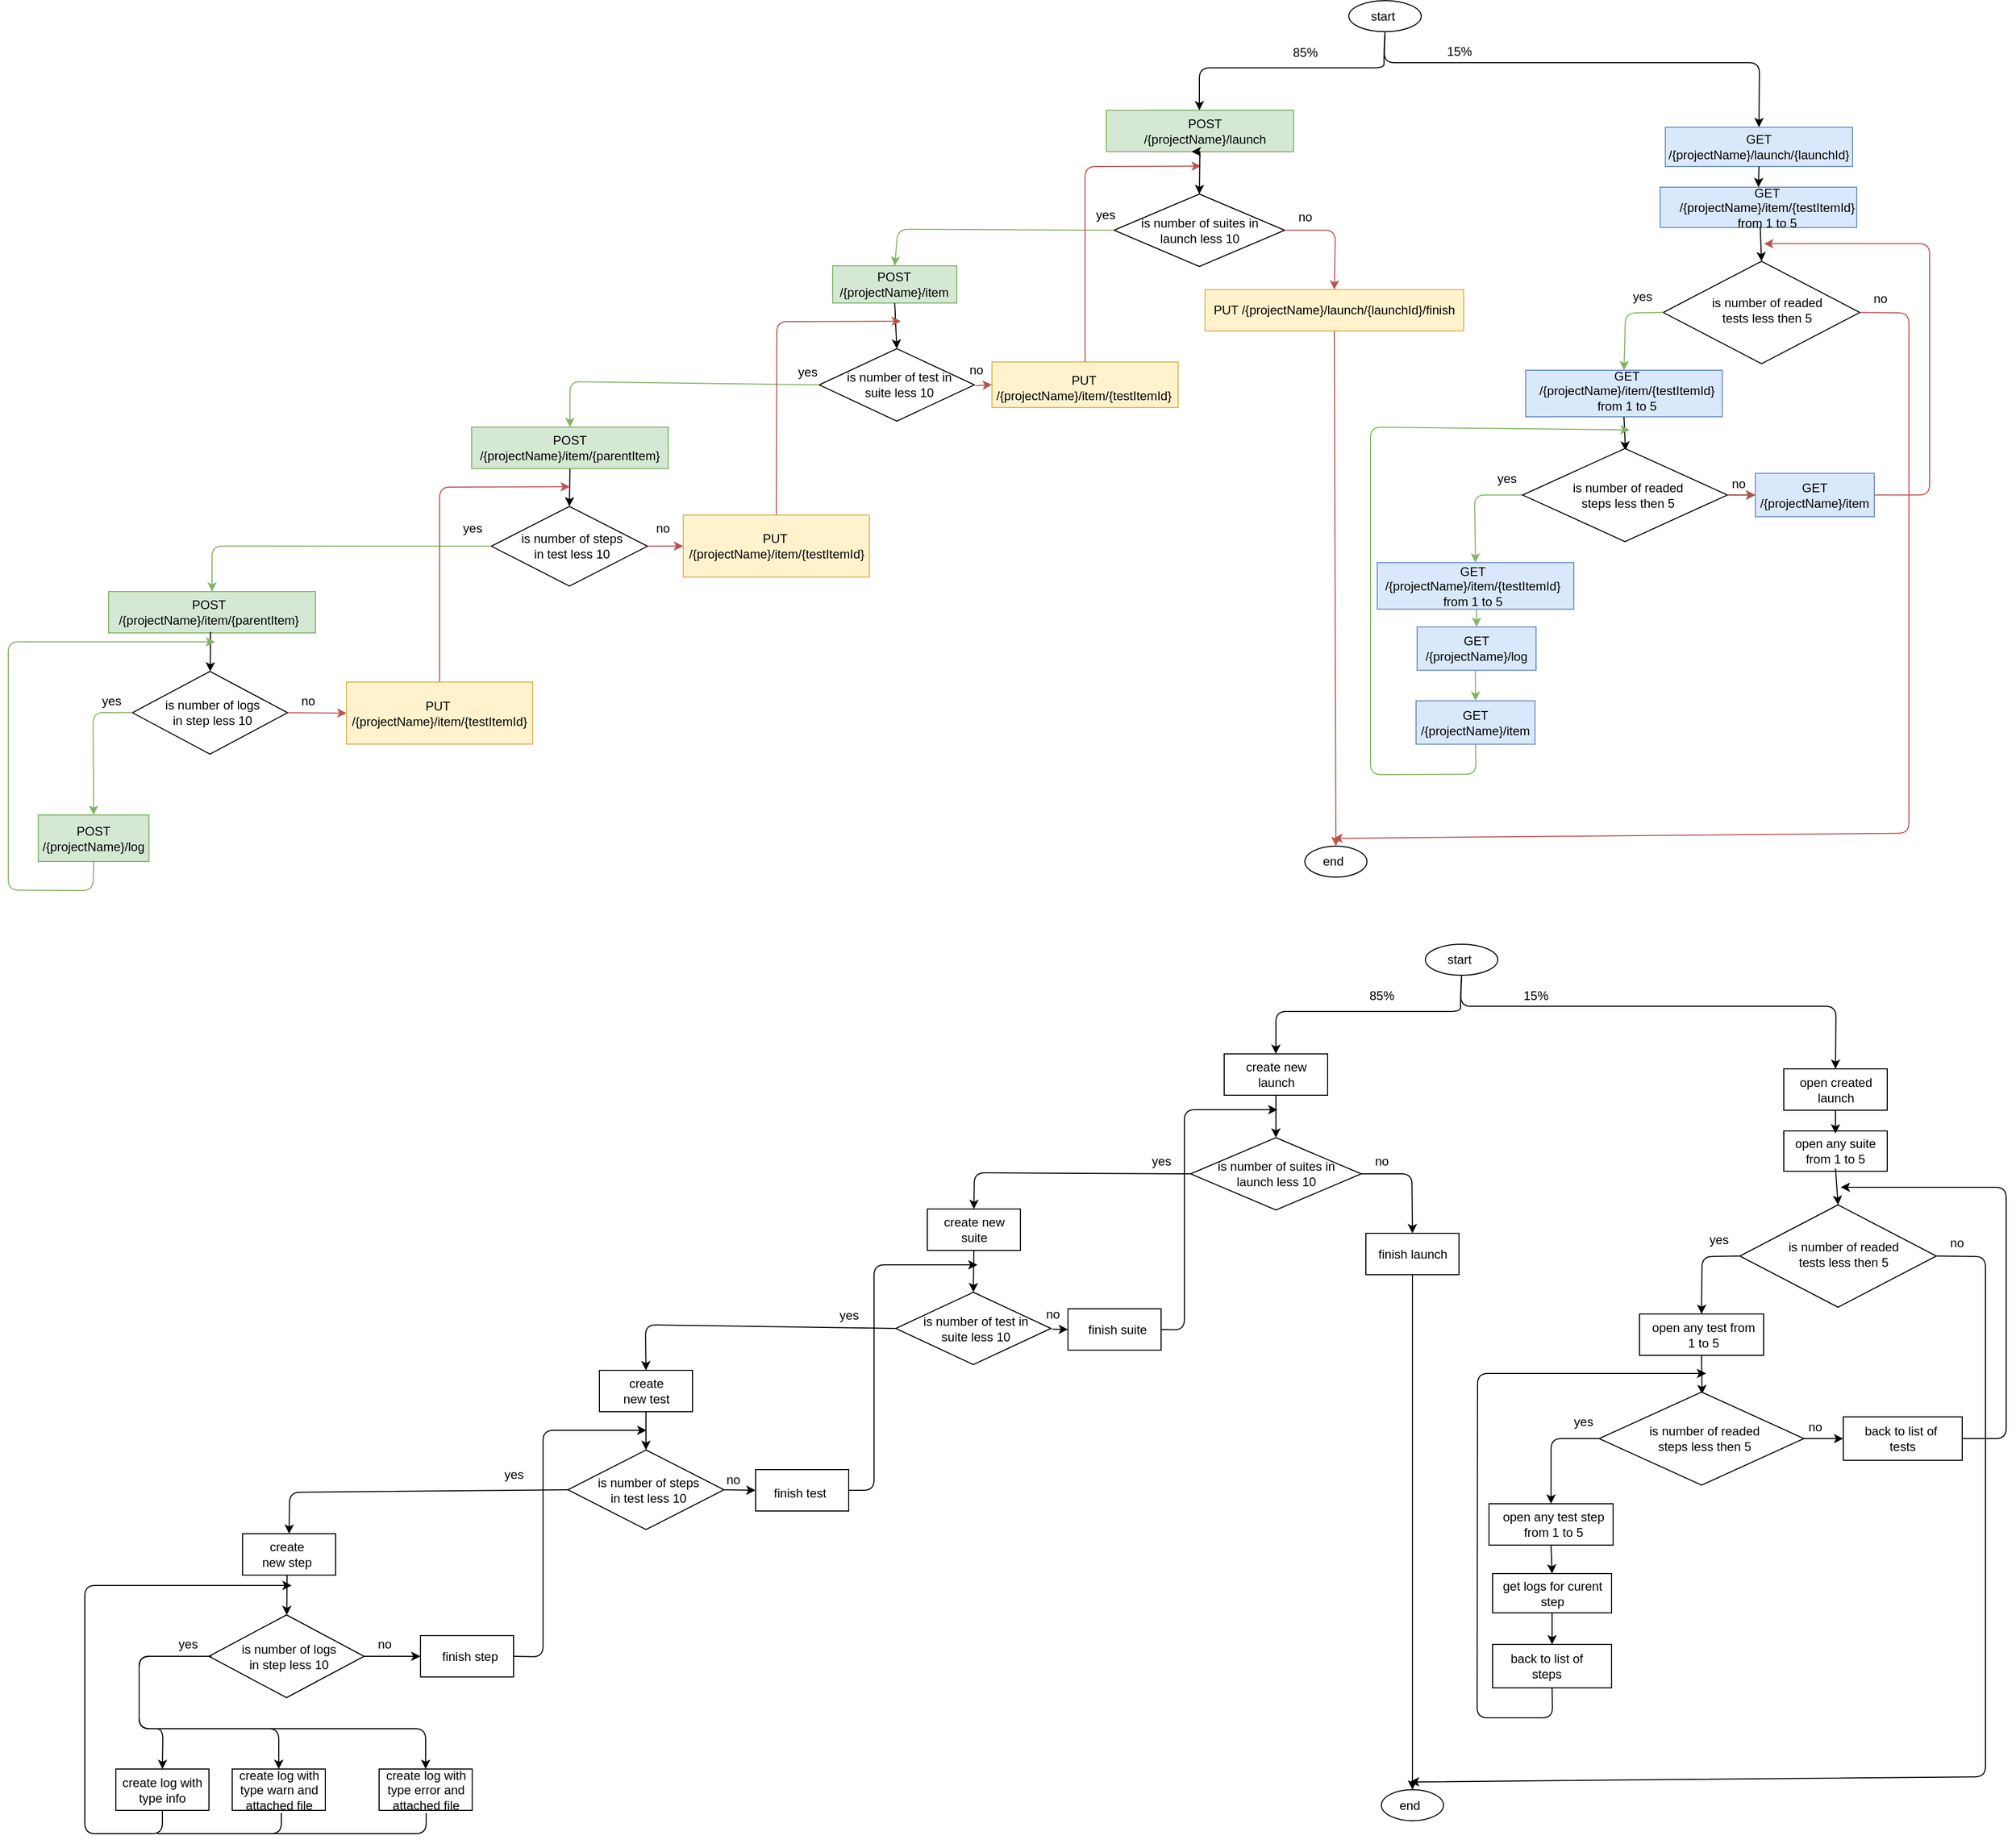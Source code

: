 <mxfile version="10.9.8" type="github"><diagram id="-wCkJyKV2ypUkHLPBr59" name="Page-1"><mxGraphModel dx="3340" dy="3134" grid="1" gridSize="10" guides="1" tooltips="1" connect="1" arrows="1" fold="1" page="1" pageScale="1" pageWidth="827" pageHeight="1169" math="0" shadow="0"><root><mxCell id="0"/><mxCell id="1" parent="0"/><mxCell id="YKumWr8dIfCVMNIcJFYZ-905" value="" style="rounded=0;whiteSpace=wrap;html=1;fillColor=#dae8fc;strokeColor=#6c8ebf;" vertex="1" parent="1"><mxGeometry x="850" y="-585" width="190" height="45" as="geometry"/></mxCell><mxCell id="YKumWr8dIfCVMNIcJFYZ-906" value="GET /{projectName}/item/{testItemId} from 1 to 5&lt;span style=&quot;white-space: normal&quot;&gt;&lt;br&gt;&lt;/span&gt;" style="text;html=1;strokeColor=none;fillColor=none;align=center;verticalAlign=middle;whiteSpace=wrap;rounded=0;" vertex="1" parent="1"><mxGeometry x="893" y="-574.853" width="110" height="20" as="geometry"/></mxCell><mxCell id="YKumWr8dIfCVMNIcJFYZ-903" value="" style="rounded=0;whiteSpace=wrap;html=1;fillColor=#dae8fc;strokeColor=#6c8ebf;" vertex="1" parent="1"><mxGeometry x="980" y="-762" width="190" height="39" as="geometry"/></mxCell><mxCell id="YKumWr8dIfCVMNIcJFYZ-904" value="GET /{projectName}/item/{testItemId} from 1 to 5" style="text;html=1;strokeColor=none;fillColor=none;align=center;verticalAlign=middle;whiteSpace=wrap;rounded=0;" vertex="1" parent="1"><mxGeometry x="1030.5" y="-758.853" width="105" height="34" as="geometry"/></mxCell><mxCell id="YKumWr8dIfCVMNIcJFYZ-19" value="" style="group" vertex="1" connectable="0" parent="1"><mxGeometry x="558.5" y="76" width="100" height="40" as="geometry"/></mxCell><mxCell id="YKumWr8dIfCVMNIcJFYZ-3" value="" style="rounded=0;whiteSpace=wrap;html=1;" vertex="1" parent="YKumWr8dIfCVMNIcJFYZ-19"><mxGeometry width="100" height="40" as="geometry"/></mxCell><mxCell id="YKumWr8dIfCVMNIcJFYZ-4" value="create new launch" style="text;html=1;strokeColor=none;fillColor=none;align=center;verticalAlign=middle;whiteSpace=wrap;rounded=0;" vertex="1" parent="YKumWr8dIfCVMNIcJFYZ-19"><mxGeometry x="10" y="10" width="80" height="20" as="geometry"/></mxCell><mxCell id="YKumWr8dIfCVMNIcJFYZ-22" value="" style="group" vertex="1" connectable="0" parent="1"><mxGeometry x="526" y="157" width="165" height="70" as="geometry"/></mxCell><mxCell id="YKumWr8dIfCVMNIcJFYZ-12" value="" style="rhombus;whiteSpace=wrap;html=1;" vertex="1" parent="YKumWr8dIfCVMNIcJFYZ-22"><mxGeometry width="165" height="70" as="geometry"/></mxCell><mxCell id="YKumWr8dIfCVMNIcJFYZ-13" value="is number of suites in launch less 10" style="text;html=1;strokeColor=none;fillColor=none;align=center;verticalAlign=middle;whiteSpace=wrap;rounded=0;" vertex="1" parent="YKumWr8dIfCVMNIcJFYZ-22"><mxGeometry x="23.571" y="26.25" width="117.857" height="17.5" as="geometry"/></mxCell><mxCell id="YKumWr8dIfCVMNIcJFYZ-23" value="" style="group" vertex="1" connectable="0" parent="1"><mxGeometry x="271.5" y="226" width="90" height="40" as="geometry"/></mxCell><mxCell id="YKumWr8dIfCVMNIcJFYZ-15" value="" style="rounded=0;whiteSpace=wrap;html=1;" vertex="1" parent="YKumWr8dIfCVMNIcJFYZ-23"><mxGeometry width="90" height="40" as="geometry"/></mxCell><mxCell id="YKumWr8dIfCVMNIcJFYZ-16" value="create new suite" style="text;html=1;strokeColor=none;fillColor=none;align=center;verticalAlign=middle;whiteSpace=wrap;rounded=0;" vertex="1" parent="YKumWr8dIfCVMNIcJFYZ-23"><mxGeometry x="10" y="10" width="70" height="20" as="geometry"/></mxCell><mxCell id="YKumWr8dIfCVMNIcJFYZ-26" value="" style="group" vertex="1" connectable="0" parent="1"><mxGeometry x="1099.5" y="90.5" width="100" height="40" as="geometry"/></mxCell><mxCell id="YKumWr8dIfCVMNIcJFYZ-7" value="" style="rounded=0;whiteSpace=wrap;html=1;" vertex="1" parent="YKumWr8dIfCVMNIcJFYZ-26"><mxGeometry width="100" height="40" as="geometry"/></mxCell><mxCell id="YKumWr8dIfCVMNIcJFYZ-8" value="open created launch" style="text;html=1;strokeColor=none;fillColor=none;align=center;verticalAlign=middle;whiteSpace=wrap;rounded=0;" vertex="1" parent="YKumWr8dIfCVMNIcJFYZ-26"><mxGeometry x="5" y="10" width="90" height="20" as="geometry"/></mxCell><mxCell id="YKumWr8dIfCVMNIcJFYZ-97" value="" style="group" vertex="1" connectable="0" parent="1"><mxGeometry x="-218.5" y="638.5" width="90" height="40" as="geometry"/></mxCell><mxCell id="YKumWr8dIfCVMNIcJFYZ-93" value="" style="rounded=0;whiteSpace=wrap;html=1;" vertex="1" parent="YKumWr8dIfCVMNIcJFYZ-97"><mxGeometry width="90" height="40" as="geometry"/></mxCell><mxCell id="YKumWr8dIfCVMNIcJFYZ-95" value="finish step" style="text;html=1;strokeColor=none;fillColor=none;align=center;verticalAlign=middle;whiteSpace=wrap;rounded=0;" vertex="1" parent="YKumWr8dIfCVMNIcJFYZ-97"><mxGeometry x="10" y="10" width="75" height="20" as="geometry"/></mxCell><mxCell id="YKumWr8dIfCVMNIcJFYZ-110" value="" style="rounded=0;whiteSpace=wrap;html=1;" vertex="1" parent="1"><mxGeometry x="695.5" y="249.5" width="90" height="40" as="geometry"/></mxCell><mxCell id="YKumWr8dIfCVMNIcJFYZ-113" value="finish launch" style="text;html=1;strokeColor=none;fillColor=none;align=center;verticalAlign=middle;whiteSpace=wrap;rounded=0;" vertex="1" parent="1"><mxGeometry x="695.5" y="259.5" width="90" height="20" as="geometry"/></mxCell><mxCell id="YKumWr8dIfCVMNIcJFYZ-120" value="" style="endArrow=classic;html=1;exitX=0.5;exitY=1;exitDx=0;exitDy=0;" edge="1" parent="1" source="YKumWr8dIfCVMNIcJFYZ-1"><mxGeometry width="50" height="50" relative="1" as="geometry"><mxPoint x="693.5" y="136" as="sourcePoint"/><mxPoint x="608.5" y="76" as="targetPoint"/><Array as="points"><mxPoint x="787" y="20"/><mxPoint x="787" y="35"/><mxPoint x="608.5" y="35"/></Array></mxGeometry></mxCell><mxCell id="YKumWr8dIfCVMNIcJFYZ-131" value="" style="endArrow=classic;html=1;exitX=0;exitY=0.5;exitDx=0;exitDy=0;entryX=0.5;entryY=0;entryDx=0;entryDy=0;" edge="1" parent="1" source="YKumWr8dIfCVMNIcJFYZ-12" target="YKumWr8dIfCVMNIcJFYZ-15"><mxGeometry width="50" height="50" relative="1" as="geometry"><mxPoint x="271.5" y="198" as="sourcePoint"/><mxPoint x="108.5" y="102" as="targetPoint"/><Array as="points"><mxPoint x="317" y="191"/></Array></mxGeometry></mxCell><mxCell id="YKumWr8dIfCVMNIcJFYZ-132" value="" style="group" vertex="1" connectable="0" parent="1"><mxGeometry x="241" y="306.5" width="150" height="70" as="geometry"/></mxCell><mxCell id="YKumWr8dIfCVMNIcJFYZ-31" value="" style="group" vertex="1" connectable="0" parent="YKumWr8dIfCVMNIcJFYZ-132"><mxGeometry width="150" height="70" as="geometry"/></mxCell><mxCell id="YKumWr8dIfCVMNIcJFYZ-18" value="" style="rhombus;whiteSpace=wrap;html=1;" vertex="1" parent="YKumWr8dIfCVMNIcJFYZ-31"><mxGeometry width="150" height="70" as="geometry"/></mxCell><mxCell id="YKumWr8dIfCVMNIcJFYZ-27" value="is number of test in suite less 10" style="text;html=1;strokeColor=none;fillColor=none;align=center;verticalAlign=middle;whiteSpace=wrap;rounded=0;" vertex="1" parent="YKumWr8dIfCVMNIcJFYZ-31"><mxGeometry x="25" y="25" width="105" height="20" as="geometry"/></mxCell><mxCell id="YKumWr8dIfCVMNIcJFYZ-133" value="" style="endArrow=classic;html=1;exitX=0.5;exitY=1;exitDx=0;exitDy=0;entryX=0.5;entryY=0;entryDx=0;entryDy=0;" edge="1" parent="1" source="YKumWr8dIfCVMNIcJFYZ-15" target="YKumWr8dIfCVMNIcJFYZ-18"><mxGeometry width="50" height="50" relative="1" as="geometry"><mxPoint x="160" y="268" as="sourcePoint"/><mxPoint x="84" y="112" as="targetPoint"/></mxGeometry></mxCell><mxCell id="YKumWr8dIfCVMNIcJFYZ-134" value="" style="endArrow=classic;html=1;exitX=0;exitY=0.5;exitDx=0;exitDy=0;entryX=0.5;entryY=0;entryDx=0;entryDy=0;" edge="1" parent="1" source="YKumWr8dIfCVMNIcJFYZ-18" target="YKumWr8dIfCVMNIcJFYZ-32"><mxGeometry width="50" height="50" relative="1" as="geometry"><mxPoint x="123.5" y="327" as="sourcePoint"/><mxPoint x="128.5" y="122" as="targetPoint"/><Array as="points"><mxPoint x="-1" y="338"/></Array></mxGeometry></mxCell><mxCell id="YKumWr8dIfCVMNIcJFYZ-140" value="" style="endArrow=classic;html=1;exitX=0.5;exitY=1;exitDx=0;exitDy=0;entryX=0.5;entryY=0;entryDx=0;entryDy=0;" edge="1" parent="1" source="YKumWr8dIfCVMNIcJFYZ-32" target="YKumWr8dIfCVMNIcJFYZ-37"><mxGeometry width="50" height="50" relative="1" as="geometry"><mxPoint x="305" y="520" as="sourcePoint"/><mxPoint x="355" y="470" as="targetPoint"/></mxGeometry></mxCell><mxCell id="YKumWr8dIfCVMNIcJFYZ-141" value="" style="group" vertex="1" connectable="0" parent="1"><mxGeometry x="-76" y="459" width="151" height="77" as="geometry"/></mxCell><mxCell id="YKumWr8dIfCVMNIcJFYZ-137" value="" style="group" vertex="1" connectable="0" parent="YKumWr8dIfCVMNIcJFYZ-141"><mxGeometry width="151" height="77" as="geometry"/></mxCell><mxCell id="YKumWr8dIfCVMNIcJFYZ-41" value="" style="group" vertex="1" connectable="0" parent="YKumWr8dIfCVMNIcJFYZ-137"><mxGeometry width="151" height="77" as="geometry"/></mxCell><mxCell id="YKumWr8dIfCVMNIcJFYZ-37" value="" style="rhombus;whiteSpace=wrap;html=1;" vertex="1" parent="YKumWr8dIfCVMNIcJFYZ-41"><mxGeometry width="151" height="77" as="geometry"/></mxCell><mxCell id="YKumWr8dIfCVMNIcJFYZ-38" value="is number of steps in test less 10" style="text;html=1;strokeColor=none;fillColor=none;align=center;verticalAlign=middle;whiteSpace=wrap;rounded=0;" vertex="1" parent="YKumWr8dIfCVMNIcJFYZ-41"><mxGeometry x="22.5" y="28.5" width="110" height="20" as="geometry"/></mxCell><mxCell id="YKumWr8dIfCVMNIcJFYZ-142" value="" style="group" vertex="1" connectable="0" parent="1"><mxGeometry x="-390.5" y="540" width="90" height="40" as="geometry"/></mxCell><mxCell id="YKumWr8dIfCVMNIcJFYZ-43" value="" style="rounded=0;whiteSpace=wrap;html=1;" vertex="1" parent="YKumWr8dIfCVMNIcJFYZ-142"><mxGeometry width="90" height="40" as="geometry"/></mxCell><mxCell id="YKumWr8dIfCVMNIcJFYZ-49" value="create new step" style="text;html=1;strokeColor=none;fillColor=none;align=center;verticalAlign=middle;whiteSpace=wrap;rounded=0;" vertex="1" parent="YKumWr8dIfCVMNIcJFYZ-142"><mxGeometry x="15" y="10" width="55" height="20" as="geometry"/></mxCell><mxCell id="YKumWr8dIfCVMNIcJFYZ-143" value="" style="endArrow=classic;html=1;exitX=0;exitY=0.5;exitDx=0;exitDy=0;entryX=0.5;entryY=0;entryDx=0;entryDy=0;" edge="1" parent="1" source="YKumWr8dIfCVMNIcJFYZ-37" target="YKumWr8dIfCVMNIcJFYZ-43"><mxGeometry width="50" height="50" relative="1" as="geometry"><mxPoint x="236" y="513" as="sourcePoint"/><mxPoint x="286" y="463" as="targetPoint"/><Array as="points"><mxPoint x="-345" y="500"/></Array></mxGeometry></mxCell><mxCell id="YKumWr8dIfCVMNIcJFYZ-144" value="" style="group" vertex="1" connectable="0" parent="1"><mxGeometry x="-423" y="618.5" width="150" height="80" as="geometry"/></mxCell><mxCell id="YKumWr8dIfCVMNIcJFYZ-51" value="" style="rhombus;whiteSpace=wrap;html=1;" vertex="1" parent="YKumWr8dIfCVMNIcJFYZ-144"><mxGeometry width="150" height="80" as="geometry"/></mxCell><mxCell id="YKumWr8dIfCVMNIcJFYZ-53" value="is number of logs in step less 10" style="text;html=1;strokeColor=none;fillColor=none;align=center;verticalAlign=middle;whiteSpace=wrap;rounded=0;" vertex="1" parent="YKumWr8dIfCVMNIcJFYZ-144"><mxGeometry x="30" y="30" width="95" height="20" as="geometry"/></mxCell><mxCell id="YKumWr8dIfCVMNIcJFYZ-145" value="" style="endArrow=classic;html=1;" edge="1" parent="1" target="YKumWr8dIfCVMNIcJFYZ-51"><mxGeometry width="50" height="50" relative="1" as="geometry"><mxPoint x="-347.5" y="580.5" as="sourcePoint"/><mxPoint x="89.5" y="481.5" as="targetPoint"/></mxGeometry></mxCell><mxCell id="YKumWr8dIfCVMNIcJFYZ-146" value="" style="group" vertex="1" connectable="0" parent="1"><mxGeometry x="-513" y="767.5" width="90" height="40" as="geometry"/></mxCell><mxCell id="YKumWr8dIfCVMNIcJFYZ-92" value="" style="group" vertex="1" connectable="0" parent="YKumWr8dIfCVMNIcJFYZ-146"><mxGeometry width="90" height="40" as="geometry"/></mxCell><mxCell id="YKumWr8dIfCVMNIcJFYZ-60" value="" style="group" vertex="1" connectable="0" parent="YKumWr8dIfCVMNIcJFYZ-92"><mxGeometry width="90" height="40" as="geometry"/></mxCell><mxCell id="YKumWr8dIfCVMNIcJFYZ-59" value="" style="group" vertex="1" connectable="0" parent="YKumWr8dIfCVMNIcJFYZ-60"><mxGeometry width="90" height="40" as="geometry"/></mxCell><mxCell id="YKumWr8dIfCVMNIcJFYZ-57" value="" style="rounded=0;whiteSpace=wrap;html=1;" vertex="1" parent="YKumWr8dIfCVMNIcJFYZ-59"><mxGeometry width="90" height="40" as="geometry"/></mxCell><mxCell id="YKumWr8dIfCVMNIcJFYZ-58" value="create log with type info" style="text;html=1;strokeColor=none;fillColor=none;align=center;verticalAlign=middle;whiteSpace=wrap;rounded=0;" vertex="1" parent="YKumWr8dIfCVMNIcJFYZ-59"><mxGeometry x="5" y="15" width="80" height="10" as="geometry"/></mxCell><mxCell id="YKumWr8dIfCVMNIcJFYZ-147" value="" style="group" vertex="1" connectable="0" parent="1"><mxGeometry x="-400.5" y="767.5" width="90" height="40" as="geometry"/></mxCell><mxCell id="YKumWr8dIfCVMNIcJFYZ-91" value="" style="group" vertex="1" connectable="0" parent="YKumWr8dIfCVMNIcJFYZ-147"><mxGeometry width="90" height="40" as="geometry"/></mxCell><mxCell id="YKumWr8dIfCVMNIcJFYZ-77" value="" style="group" vertex="1" connectable="0" parent="YKumWr8dIfCVMNIcJFYZ-91"><mxGeometry width="90" height="40" as="geometry"/></mxCell><mxCell id="YKumWr8dIfCVMNIcJFYZ-78" value="" style="group" vertex="1" connectable="0" parent="YKumWr8dIfCVMNIcJFYZ-77"><mxGeometry width="90" height="40" as="geometry"/></mxCell><mxCell id="YKumWr8dIfCVMNIcJFYZ-79" value="" style="rounded=0;whiteSpace=wrap;html=1;" vertex="1" parent="YKumWr8dIfCVMNIcJFYZ-78"><mxGeometry width="90" height="40" as="geometry"/></mxCell><mxCell id="YKumWr8dIfCVMNIcJFYZ-80" value="create log with type warn and attached file" style="text;html=1;strokeColor=none;fillColor=none;align=center;verticalAlign=middle;whiteSpace=wrap;rounded=0;" vertex="1" parent="YKumWr8dIfCVMNIcJFYZ-78"><mxGeometry x="5" y="15" width="80" height="10" as="geometry"/></mxCell><mxCell id="YKumWr8dIfCVMNIcJFYZ-148" value="" style="group" vertex="1" connectable="0" parent="1"><mxGeometry x="-258.5" y="767.5" width="93" height="50" as="geometry"/></mxCell><mxCell id="YKumWr8dIfCVMNIcJFYZ-90" value="" style="group" vertex="1" connectable="0" parent="YKumWr8dIfCVMNIcJFYZ-148"><mxGeometry width="93" height="50" as="geometry"/></mxCell><mxCell id="YKumWr8dIfCVMNIcJFYZ-72" value="" style="group" vertex="1" connectable="0" parent="YKumWr8dIfCVMNIcJFYZ-90"><mxGeometry x="3" y="10" width="90" height="40" as="geometry"/></mxCell><mxCell id="YKumWr8dIfCVMNIcJFYZ-86" value="" style="group" vertex="1" connectable="0" parent="YKumWr8dIfCVMNIcJFYZ-90"><mxGeometry width="90" height="40" as="geometry"/></mxCell><mxCell id="YKumWr8dIfCVMNIcJFYZ-87" value="" style="group" vertex="1" connectable="0" parent="YKumWr8dIfCVMNIcJFYZ-86"><mxGeometry width="90" height="40" as="geometry"/></mxCell><mxCell id="YKumWr8dIfCVMNIcJFYZ-88" value="" style="rounded=0;whiteSpace=wrap;html=1;" vertex="1" parent="YKumWr8dIfCVMNIcJFYZ-87"><mxGeometry width="90" height="40" as="geometry"/></mxCell><mxCell id="YKumWr8dIfCVMNIcJFYZ-89" value="create log with type error&amp;nbsp;and attached file" style="text;html=1;strokeColor=none;fillColor=none;align=center;verticalAlign=middle;whiteSpace=wrap;rounded=0;" vertex="1" parent="YKumWr8dIfCVMNIcJFYZ-87"><mxGeometry x="5" y="15" width="80" height="10" as="geometry"/></mxCell><mxCell id="YKumWr8dIfCVMNIcJFYZ-149" value="" style="endArrow=classic;html=1;exitX=0;exitY=0.5;exitDx=0;exitDy=0;entryX=0.5;entryY=0;entryDx=0;entryDy=0;" edge="1" parent="1" source="YKumWr8dIfCVMNIcJFYZ-51" target="YKumWr8dIfCVMNIcJFYZ-57"><mxGeometry width="50" height="50" relative="1" as="geometry"><mxPoint x="29.5" y="521.5" as="sourcePoint"/><mxPoint x="79.5" y="471.5" as="targetPoint"/><Array as="points"><mxPoint x="-490.5" y="658.5"/><mxPoint x="-490.5" y="728.5"/><mxPoint x="-467.5" y="728.5"/></Array></mxGeometry></mxCell><mxCell id="YKumWr8dIfCVMNIcJFYZ-150" value="" style="endArrow=classic;html=1;entryX=0.5;entryY=0;entryDx=0;entryDy=0;" edge="1" parent="1" target="YKumWr8dIfCVMNIcJFYZ-79"><mxGeometry width="50" height="50" relative="1" as="geometry"><mxPoint x="-420.5" y="658.5" as="sourcePoint"/><mxPoint x="89.5" y="481.5" as="targetPoint"/><Array as="points"><mxPoint x="-490.5" y="658.5"/><mxPoint x="-490.5" y="728.5"/><mxPoint x="-460.5" y="728.5"/><mxPoint x="-355.5" y="728.5"/></Array></mxGeometry></mxCell><mxCell id="YKumWr8dIfCVMNIcJFYZ-151" value="" style="endArrow=classic;html=1;exitX=0;exitY=0.5;exitDx=0;exitDy=0;entryX=0.5;entryY=0;entryDx=0;entryDy=0;" edge="1" parent="1" source="YKumWr8dIfCVMNIcJFYZ-51" target="YKumWr8dIfCVMNIcJFYZ-88"><mxGeometry width="50" height="50" relative="1" as="geometry"><mxPoint x="49.5" y="541.5" as="sourcePoint"/><mxPoint x="99.5" y="491.5" as="targetPoint"/><Array as="points"><mxPoint x="-490.5" y="658.5"/><mxPoint x="-490.5" y="728.5"/><mxPoint x="-350.5" y="728.5"/><mxPoint x="-213.5" y="728.5"/></Array></mxGeometry></mxCell><mxCell id="YKumWr8dIfCVMNIcJFYZ-156" value="" style="endArrow=classic;html=1;exitX=0.5;exitY=1;exitDx=0;exitDy=0;" edge="1" parent="1" source="YKumWr8dIfCVMNIcJFYZ-57"><mxGeometry width="50" height="50" relative="1" as="geometry"><mxPoint x="257" y="543" as="sourcePoint"/><mxPoint x="-343" y="590" as="targetPoint"/><Array as="points"><mxPoint x="-468" y="830"/><mxPoint x="-543" y="830"/><mxPoint x="-543" y="590"/></Array></mxGeometry></mxCell><mxCell id="YKumWr8dIfCVMNIcJFYZ-157" value="" style="endArrow=classic;html=1;exitX=1;exitY=0.5;exitDx=0;exitDy=0;" edge="1" parent="1" source="YKumWr8dIfCVMNIcJFYZ-93"><mxGeometry width="50" height="50" relative="1" as="geometry"><mxPoint x="390" y="553" as="sourcePoint"/><mxPoint y="440" as="targetPoint"/><Array as="points"><mxPoint x="-100" y="659"/><mxPoint x="-100" y="560"/><mxPoint x="-100" y="440"/></Array></mxGeometry></mxCell><mxCell id="YKumWr8dIfCVMNIcJFYZ-158" value="" style="endArrow=classic;html=1;exitX=1;exitY=0.5;exitDx=0;exitDy=0;entryX=0;entryY=0.5;entryDx=0;entryDy=0;" edge="1" parent="1" source="YKumWr8dIfCVMNIcJFYZ-51" target="YKumWr8dIfCVMNIcJFYZ-93"><mxGeometry width="50" height="50" relative="1" as="geometry"><mxPoint x="435.5" y="563" as="sourcePoint"/><mxPoint x="485.5" y="513" as="targetPoint"/></mxGeometry></mxCell><mxCell id="YKumWr8dIfCVMNIcJFYZ-168" value="" style="endArrow=none;html=1;" edge="1" parent="1"><mxGeometry width="50" height="50" relative="1" as="geometry"><mxPoint x="-353" y="810" as="sourcePoint"/><mxPoint x="-473" y="830" as="targetPoint"/><Array as="points"><mxPoint x="-353" y="830"/></Array></mxGeometry></mxCell><mxCell id="YKumWr8dIfCVMNIcJFYZ-169" value="" style="endArrow=none;html=1;" edge="1" parent="1"><mxGeometry width="50" height="50" relative="1" as="geometry"><mxPoint x="-213" y="810" as="sourcePoint"/><mxPoint x="-363" y="830" as="targetPoint"/><Array as="points"><mxPoint x="-213" y="830"/></Array></mxGeometry></mxCell><mxCell id="YKumWr8dIfCVMNIcJFYZ-172" value="" style="group" vertex="1" connectable="0" parent="1"><mxGeometry x="710.5" y="787.5" width="60" height="30" as="geometry"/></mxCell><mxCell id="YKumWr8dIfCVMNIcJFYZ-171" value="" style="group" vertex="1" connectable="0" parent="YKumWr8dIfCVMNIcJFYZ-172"><mxGeometry width="60" height="30" as="geometry"/></mxCell><mxCell id="YKumWr8dIfCVMNIcJFYZ-117" value="" style="group" vertex="1" connectable="0" parent="YKumWr8dIfCVMNIcJFYZ-171"><mxGeometry width="60" height="30" as="geometry"/></mxCell><mxCell id="YKumWr8dIfCVMNIcJFYZ-114" value="" style="ellipse;whiteSpace=wrap;html=1;" vertex="1" parent="YKumWr8dIfCVMNIcJFYZ-117"><mxGeometry width="60" height="30" as="geometry"/></mxCell><mxCell id="YKumWr8dIfCVMNIcJFYZ-115" value="end" style="text;html=1;strokeColor=none;fillColor=none;align=center;verticalAlign=middle;whiteSpace=wrap;rounded=0;" vertex="1" parent="YKumWr8dIfCVMNIcJFYZ-117"><mxGeometry x="7.5" y="5" width="40" height="20" as="geometry"/></mxCell><mxCell id="YKumWr8dIfCVMNIcJFYZ-177" value="" style="group" vertex="1" connectable="0" parent="1"><mxGeometry x="-45.5" y="382" width="90" height="40" as="geometry"/></mxCell><mxCell id="YKumWr8dIfCVMNIcJFYZ-32" value="" style="rounded=0;whiteSpace=wrap;html=1;" vertex="1" parent="YKumWr8dIfCVMNIcJFYZ-177"><mxGeometry width="90" height="40" as="geometry"/></mxCell><mxCell id="YKumWr8dIfCVMNIcJFYZ-50" value="create new test" style="text;html=1;strokeColor=none;fillColor=none;align=center;verticalAlign=middle;whiteSpace=wrap;rounded=0;" vertex="1" parent="YKumWr8dIfCVMNIcJFYZ-177"><mxGeometry x="15" y="10" width="60" height="20" as="geometry"/></mxCell><mxCell id="YKumWr8dIfCVMNIcJFYZ-186" value="" style="endArrow=classic;html=1;exitX=1;exitY=0.5;exitDx=0;exitDy=0;entryX=0;entryY=0.5;entryDx=0;entryDy=0;" edge="1" parent="1" target="YKumWr8dIfCVMNIcJFYZ-202"><mxGeometry width="50" height="50" relative="1" as="geometry"><mxPoint x="392.324" y="342.265" as="sourcePoint"/><mxPoint x="266" y="543" as="targetPoint"/></mxGeometry></mxCell><mxCell id="YKumWr8dIfCVMNIcJFYZ-187" value="" style="group" vertex="1" connectable="0" parent="1"><mxGeometry x="101" y="480.5" width="90" height="40" as="geometry"/></mxCell><mxCell id="YKumWr8dIfCVMNIcJFYZ-182" value="" style="group" vertex="1" connectable="0" parent="YKumWr8dIfCVMNIcJFYZ-187"><mxGeometry width="90" height="40" as="geometry"/></mxCell><mxCell id="YKumWr8dIfCVMNIcJFYZ-183" value="" style="rounded=0;whiteSpace=wrap;html=1;" vertex="1" parent="YKumWr8dIfCVMNIcJFYZ-182"><mxGeometry x="4.5" y="-2.5" width="90" height="40" as="geometry"/></mxCell><mxCell id="YKumWr8dIfCVMNIcJFYZ-184" value="finish test" style="text;html=1;strokeColor=none;fillColor=none;align=center;verticalAlign=middle;whiteSpace=wrap;rounded=0;" vertex="1" parent="YKumWr8dIfCVMNIcJFYZ-182"><mxGeometry x="10" y="10" width="75" height="20" as="geometry"/></mxCell><mxCell id="YKumWr8dIfCVMNIcJFYZ-200" value="" style="group" vertex="1" connectable="0" parent="1"><mxGeometry x="407.5" y="322.5" width="90" height="40" as="geometry"/></mxCell><mxCell id="YKumWr8dIfCVMNIcJFYZ-201" value="" style="group" vertex="1" connectable="0" parent="YKumWr8dIfCVMNIcJFYZ-200"><mxGeometry width="90" height="40" as="geometry"/></mxCell><mxCell id="YKumWr8dIfCVMNIcJFYZ-202" value="" style="rounded=0;whiteSpace=wrap;html=1;" vertex="1" parent="YKumWr8dIfCVMNIcJFYZ-201"><mxGeometry width="90" height="40" as="geometry"/></mxCell><mxCell id="YKumWr8dIfCVMNIcJFYZ-203" value="finish suite" style="text;html=1;strokeColor=none;fillColor=none;align=center;verticalAlign=middle;whiteSpace=wrap;rounded=0;" vertex="1" parent="YKumWr8dIfCVMNIcJFYZ-201"><mxGeometry x="10" y="10" width="75" height="20" as="geometry"/></mxCell><mxCell id="YKumWr8dIfCVMNIcJFYZ-210" value="" style="rounded=0;whiteSpace=wrap;html=1;" vertex="1" parent="1"><mxGeometry x="1099.5" y="150.5" width="100" height="39" as="geometry"/></mxCell><mxCell id="YKumWr8dIfCVMNIcJFYZ-212" value="open any suite from 1 to 5" style="text;html=1;strokeColor=none;fillColor=none;align=center;verticalAlign=middle;whiteSpace=wrap;rounded=0;" vertex="1" parent="1"><mxGeometry x="1097" y="153" width="105" height="34" as="geometry"/></mxCell><mxCell id="YKumWr8dIfCVMNIcJFYZ-227" value="" style="rounded=0;whiteSpace=wrap;html=1;" vertex="1" parent="1"><mxGeometry x="960" y="327.5" width="120" height="40" as="geometry"/></mxCell><mxCell id="YKumWr8dIfCVMNIcJFYZ-228" value="&lt;span style=&quot;white-space: normal&quot;&gt;open any test from 1 to 5&lt;br&gt;&lt;/span&gt;" style="text;html=1;strokeColor=none;fillColor=none;align=center;verticalAlign=middle;whiteSpace=wrap;rounded=0;" vertex="1" parent="1"><mxGeometry x="967" y="337.5" width="110" height="20" as="geometry"/></mxCell><mxCell id="YKumWr8dIfCVMNIcJFYZ-243" value="" style="endArrow=classic;html=1;exitX=0.5;exitY=1;exitDx=0;exitDy=0;entryX=0.5;entryY=0;entryDx=0;entryDy=0;" edge="1" parent="1" source="YKumWr8dIfCVMNIcJFYZ-7" target="YKumWr8dIfCVMNIcJFYZ-212"><mxGeometry width="50" height="50" relative="1" as="geometry"><mxPoint x="771" y="598" as="sourcePoint"/><mxPoint x="821" y="548" as="targetPoint"/></mxGeometry></mxCell><mxCell id="YKumWr8dIfCVMNIcJFYZ-265" value="" style="group" vertex="1" connectable="0" parent="1"><mxGeometry x="1062" y="220" width="190" height="99" as="geometry"/></mxCell><mxCell id="YKumWr8dIfCVMNIcJFYZ-264" value="" style="group" vertex="1" connectable="0" parent="YKumWr8dIfCVMNIcJFYZ-265"><mxGeometry width="190.0" height="99.0" as="geometry"/></mxCell><mxCell id="YKumWr8dIfCVMNIcJFYZ-231" value="" style="rhombus;whiteSpace=wrap;html=1;" vertex="1" parent="YKumWr8dIfCVMNIcJFYZ-264"><mxGeometry x="-5" y="2" width="190.0" height="99.0" as="geometry"/></mxCell><mxCell id="YKumWr8dIfCVMNIcJFYZ-226" value="is number of readed tests less then 5" style="text;html=1;strokeColor=none;fillColor=none;align=center;verticalAlign=middle;whiteSpace=wrap;rounded=0;" vertex="1" parent="YKumWr8dIfCVMNIcJFYZ-264"><mxGeometry x="32.571" y="38.5" width="124.857" height="22" as="geometry"/></mxCell><mxCell id="YKumWr8dIfCVMNIcJFYZ-279" value="" style="group" vertex="1" connectable="0" parent="1"><mxGeometry x="753" y="-30" width="70" height="30" as="geometry"/></mxCell><mxCell id="YKumWr8dIfCVMNIcJFYZ-21" value="" style="group" vertex="1" connectable="0" parent="YKumWr8dIfCVMNIcJFYZ-279"><mxGeometry width="70" height="30" as="geometry"/></mxCell><mxCell id="YKumWr8dIfCVMNIcJFYZ-1" value="" style="ellipse;whiteSpace=wrap;html=1;" vertex="1" parent="YKumWr8dIfCVMNIcJFYZ-21"><mxGeometry width="70" height="30" as="geometry"/></mxCell><mxCell id="YKumWr8dIfCVMNIcJFYZ-2" value="start" style="text;html=1;strokeColor=none;fillColor=none;align=center;verticalAlign=middle;whiteSpace=wrap;rounded=0;" vertex="1" parent="YKumWr8dIfCVMNIcJFYZ-279"><mxGeometry x="12.5" y="5" width="40" height="20" as="geometry"/></mxCell><mxCell id="YKumWr8dIfCVMNIcJFYZ-281" value="85%" style="text;html=1;strokeColor=none;fillColor=none;align=center;verticalAlign=middle;whiteSpace=wrap;rounded=0;" vertex="1" parent="1"><mxGeometry x="690.5" y="10" width="40" height="20" as="geometry"/></mxCell><mxCell id="YKumWr8dIfCVMNIcJFYZ-282" value="15%" style="text;html=1;strokeColor=none;fillColor=none;align=center;verticalAlign=middle;whiteSpace=wrap;rounded=0;" vertex="1" parent="1"><mxGeometry x="840" y="9.5" width="40" height="20" as="geometry"/></mxCell><mxCell id="YKumWr8dIfCVMNIcJFYZ-291" value="" style="group" vertex="1" connectable="0" parent="1"><mxGeometry x="814.5" y="511" width="120" height="105.5" as="geometry"/></mxCell><mxCell id="YKumWr8dIfCVMNIcJFYZ-290" value="" style="group" vertex="1" connectable="0" parent="YKumWr8dIfCVMNIcJFYZ-291"><mxGeometry width="120" height="105.5" as="geometry"/></mxCell><mxCell id="YKumWr8dIfCVMNIcJFYZ-233" value="" style="rounded=0;whiteSpace=wrap;html=1;" vertex="1" parent="YKumWr8dIfCVMNIcJFYZ-290"><mxGeometry width="120" height="40" as="geometry"/></mxCell><mxCell id="YKumWr8dIfCVMNIcJFYZ-234" value="&lt;span style=&quot;white-space: normal&quot;&gt;open any test step from 1 to 5&lt;br&gt;&lt;/span&gt;" style="text;html=1;strokeColor=none;fillColor=none;align=center;verticalAlign=middle;whiteSpace=wrap;rounded=0;" vertex="1" parent="YKumWr8dIfCVMNIcJFYZ-290"><mxGeometry x="7" y="10" width="110" height="20" as="geometry"/></mxCell><mxCell id="YKumWr8dIfCVMNIcJFYZ-235" value="" style="rounded=0;whiteSpace=wrap;html=1;" vertex="1" parent="YKumWr8dIfCVMNIcJFYZ-290"><mxGeometry x="3.5" y="67.5" width="115" height="38" as="geometry"/></mxCell><mxCell id="YKumWr8dIfCVMNIcJFYZ-236" value="get logs for curent step" style="text;html=1;strokeColor=none;fillColor=none;align=center;verticalAlign=middle;whiteSpace=wrap;rounded=0;" vertex="1" parent="YKumWr8dIfCVMNIcJFYZ-290"><mxGeometry x="11" y="75.5" width="100" height="22" as="geometry"/></mxCell><mxCell id="YKumWr8dIfCVMNIcJFYZ-273" value="" style="endArrow=classic;html=1;exitX=0.5;exitY=1;exitDx=0;exitDy=0;entryX=0.5;entryY=0;entryDx=0;entryDy=0;" edge="1" parent="YKumWr8dIfCVMNIcJFYZ-290" source="YKumWr8dIfCVMNIcJFYZ-233" target="YKumWr8dIfCVMNIcJFYZ-235"><mxGeometry width="50" height="50" relative="1" as="geometry"><mxPoint x="21.5" y="-181.5" as="sourcePoint"/><mxPoint x="71.5" y="-231.5" as="targetPoint"/></mxGeometry></mxCell><mxCell id="YKumWr8dIfCVMNIcJFYZ-295" value="" style="endArrow=classic;html=1;exitX=0;exitY=0.5;exitDx=0;exitDy=0;entryX=0.5;entryY=0;entryDx=0;entryDy=0;" edge="1" parent="1" source="YKumWr8dIfCVMNIcJFYZ-225" target="YKumWr8dIfCVMNIcJFYZ-233"><mxGeometry width="50" height="50" relative="1" as="geometry"><mxPoint x="574.5" y="129" as="sourcePoint"/><mxPoint x="624.5" y="79" as="targetPoint"/><Array as="points"><mxPoint x="874.5" y="448"/></Array></mxGeometry></mxCell><mxCell id="YKumWr8dIfCVMNIcJFYZ-296" value="" style="endArrow=classic;html=1;exitX=0.5;exitY=1;exitDx=0;exitDy=0;entryX=0.5;entryY=0;entryDx=0;entryDy=0;" edge="1" parent="1" source="YKumWr8dIfCVMNIcJFYZ-227"><mxGeometry width="50" height="50" relative="1" as="geometry"><mxPoint x="584.5" y="126.5" as="sourcePoint"/><mxPoint x="1020.471" y="405.029" as="targetPoint"/></mxGeometry></mxCell><mxCell id="YKumWr8dIfCVMNIcJFYZ-299" value="" style="group" vertex="1" connectable="0" parent="1"><mxGeometry x="921" y="403" width="198" height="90" as="geometry"/></mxCell><mxCell id="YKumWr8dIfCVMNIcJFYZ-269" value="" style="group" vertex="1" connectable="0" parent="YKumWr8dIfCVMNIcJFYZ-299"><mxGeometry width="198" height="90" as="geometry"/></mxCell><mxCell id="YKumWr8dIfCVMNIcJFYZ-268" value="" style="group" vertex="1" connectable="0" parent="YKumWr8dIfCVMNIcJFYZ-269"><mxGeometry width="198" height="90" as="geometry"/></mxCell><mxCell id="YKumWr8dIfCVMNIcJFYZ-266" value="" style="group" vertex="1" connectable="0" parent="YKumWr8dIfCVMNIcJFYZ-268"><mxGeometry width="198" height="90" as="geometry"/></mxCell><mxCell id="YKumWr8dIfCVMNIcJFYZ-225" value="" style="rhombus;whiteSpace=wrap;html=1;" vertex="1" parent="YKumWr8dIfCVMNIcJFYZ-266"><mxGeometry width="198" height="90" as="geometry"/></mxCell><mxCell id="YKumWr8dIfCVMNIcJFYZ-232" value="is number of readed steps less then 5" style="text;html=1;strokeColor=none;fillColor=none;align=center;verticalAlign=middle;whiteSpace=wrap;rounded=0;" vertex="1" parent="YKumWr8dIfCVMNIcJFYZ-266"><mxGeometry x="36.771" y="35" width="130.114" height="20" as="geometry"/></mxCell><mxCell id="YKumWr8dIfCVMNIcJFYZ-304" value="" style="endArrow=classic;html=1;exitX=0.5;exitY=1;exitDx=0;exitDy=0;" edge="1" parent="1" source="YKumWr8dIfCVMNIcJFYZ-306"><mxGeometry width="50" height="50" relative="1" as="geometry"><mxPoint x="876" y="718" as="sourcePoint"/><mxPoint x="1024.5" y="385" as="targetPoint"/><Array as="points"><mxPoint x="876" y="718"/><mxPoint x="803" y="718"/><mxPoint x="803.5" y="385"/></Array></mxGeometry></mxCell><mxCell id="YKumWr8dIfCVMNIcJFYZ-306" value="" style="rounded=0;whiteSpace=wrap;html=1;" vertex="1" parent="1"><mxGeometry x="818" y="647" width="115" height="42" as="geometry"/></mxCell><mxCell id="YKumWr8dIfCVMNIcJFYZ-307" value="back to list of steps" style="text;html=1;strokeColor=none;fillColor=none;align=center;verticalAlign=middle;whiteSpace=wrap;rounded=0;" vertex="1" parent="1"><mxGeometry x="829" y="658" width="83" height="20" as="geometry"/></mxCell><mxCell id="YKumWr8dIfCVMNIcJFYZ-309" value="" style="endArrow=classic;html=1;exitX=0.5;exitY=1;exitDx=0;exitDy=0;entryX=0.5;entryY=0;entryDx=0;entryDy=0;" edge="1" parent="1" source="YKumWr8dIfCVMNIcJFYZ-235" target="YKumWr8dIfCVMNIcJFYZ-306"><mxGeometry width="50" height="50" relative="1" as="geometry"><mxPoint x="553" y="968" as="sourcePoint"/><mxPoint x="603" y="918" as="targetPoint"/></mxGeometry></mxCell><mxCell id="YKumWr8dIfCVMNIcJFYZ-316" value="" style="group" vertex="1" connectable="0" parent="1"><mxGeometry x="1157" y="427" width="115" height="42" as="geometry"/></mxCell><mxCell id="YKumWr8dIfCVMNIcJFYZ-314" value="" style="group" vertex="1" connectable="0" parent="YKumWr8dIfCVMNIcJFYZ-316"><mxGeometry width="115" height="42" as="geometry"/></mxCell><mxCell id="YKumWr8dIfCVMNIcJFYZ-311" value="" style="rounded=0;whiteSpace=wrap;html=1;" vertex="1" parent="YKumWr8dIfCVMNIcJFYZ-314"><mxGeometry width="115" height="42" as="geometry"/></mxCell><mxCell id="YKumWr8dIfCVMNIcJFYZ-312" value="back to list of&amp;nbsp; tests" style="text;html=1;strokeColor=none;fillColor=none;align=center;verticalAlign=middle;whiteSpace=wrap;rounded=0;" vertex="1" parent="YKumWr8dIfCVMNIcJFYZ-314"><mxGeometry x="16" y="11" width="83" height="20" as="geometry"/></mxCell><mxCell id="YKumWr8dIfCVMNIcJFYZ-330" value="" style="endArrow=classic;html=1;exitX=1;exitY=0.5;exitDx=0;exitDy=0;entryX=0;entryY=0.5;entryDx=0;entryDy=0;" edge="1" parent="1" source="YKumWr8dIfCVMNIcJFYZ-37" target="YKumWr8dIfCVMNIcJFYZ-183"><mxGeometry width="50" height="50" relative="1" as="geometry"><mxPoint x="-230" y="1020" as="sourcePoint"/><mxPoint x="-180" y="970" as="targetPoint"/></mxGeometry></mxCell><mxCell id="YKumWr8dIfCVMNIcJFYZ-331" value="" style="endArrow=classic;html=1;exitX=1;exitY=0.5;exitDx=0;exitDy=0;" edge="1" parent="1" source="YKumWr8dIfCVMNIcJFYZ-183"><mxGeometry width="50" height="50" relative="1" as="geometry"><mxPoint x="-230" y="1020" as="sourcePoint"/><mxPoint x="320" y="280" as="targetPoint"/><Array as="points"><mxPoint x="220" y="498"/><mxPoint x="220" y="280"/></Array></mxGeometry></mxCell><mxCell id="YKumWr8dIfCVMNIcJFYZ-342" value="" style="endArrow=classic;html=1;exitX=1;exitY=0.5;exitDx=0;exitDy=0;" edge="1" parent="1" source="YKumWr8dIfCVMNIcJFYZ-202"><mxGeometry width="50" height="50" relative="1" as="geometry"><mxPoint x="580" y="320" as="sourcePoint"/><mxPoint x="610" y="130" as="targetPoint"/><Array as="points"><mxPoint x="520" y="343"/><mxPoint x="520" y="130"/></Array></mxGeometry></mxCell><mxCell id="YKumWr8dIfCVMNIcJFYZ-344" value="" style="endArrow=classic;html=1;exitX=0.5;exitY=1;exitDx=0;exitDy=0;entryX=0.5;entryY=0;entryDx=0;entryDy=0;" edge="1" parent="1" source="YKumWr8dIfCVMNIcJFYZ-3" target="YKumWr8dIfCVMNIcJFYZ-12"><mxGeometry width="50" height="50" relative="1" as="geometry"><mxPoint x="185" y="159" as="sourcePoint"/><mxPoint x="235" y="109" as="targetPoint"/></mxGeometry></mxCell><mxCell id="YKumWr8dIfCVMNIcJFYZ-345" value="" style="endArrow=classic;html=1;exitX=1;exitY=0.5;exitDx=0;exitDy=0;entryX=0.5;entryY=0;entryDx=0;entryDy=0;" edge="1" parent="1" source="YKumWr8dIfCVMNIcJFYZ-12" target="YKumWr8dIfCVMNIcJFYZ-110"><mxGeometry width="50" height="50" relative="1" as="geometry"><mxPoint x="875.5" y="-15" as="sourcePoint"/><mxPoint x="925.5" y="-65" as="targetPoint"/><Array as="points"><mxPoint x="740" y="192"/></Array></mxGeometry></mxCell><mxCell id="YKumWr8dIfCVMNIcJFYZ-346" value="" style="endArrow=classic;html=1;exitX=0.5;exitY=1;exitDx=0;exitDy=0;entryX=0.5;entryY=0;entryDx=0;entryDy=0;" edge="1" parent="1" source="YKumWr8dIfCVMNIcJFYZ-110" target="YKumWr8dIfCVMNIcJFYZ-114"><mxGeometry width="50" height="50" relative="1" as="geometry"><mxPoint x="810.5" y="-5" as="sourcePoint"/><mxPoint x="860.5" y="-55" as="targetPoint"/></mxGeometry></mxCell><mxCell id="YKumWr8dIfCVMNIcJFYZ-347" value="" style="endArrow=classic;html=1;exitX=0.5;exitY=1;exitDx=0;exitDy=0;entryX=0.5;entryY=0;entryDx=0;entryDy=0;" edge="1" parent="1" source="YKumWr8dIfCVMNIcJFYZ-1" target="YKumWr8dIfCVMNIcJFYZ-7"><mxGeometry width="50" height="50" relative="1" as="geometry"><mxPoint x="1040" y="20" as="sourcePoint"/><mxPoint x="1090" y="-30" as="targetPoint"/><Array as="points"><mxPoint x="787" y="30"/><mxPoint x="980" y="30"/><mxPoint x="1150" y="30"/></Array></mxGeometry></mxCell><mxCell id="YKumWr8dIfCVMNIcJFYZ-348" value="" style="endArrow=classic;html=1;exitX=1;exitY=0.5;exitDx=0;exitDy=0;" edge="1" parent="1" source="YKumWr8dIfCVMNIcJFYZ-231"><mxGeometry width="50" height="50" relative="1" as="geometry"><mxPoint x="1050" y="30" as="sourcePoint"/><mxPoint x="738" y="780" as="targetPoint"/><Array as="points"><mxPoint x="1294.5" y="272"/><mxPoint x="1294.5" y="565"/><mxPoint x="1294.5" y="775"/></Array></mxGeometry></mxCell><mxCell id="YKumWr8dIfCVMNIcJFYZ-349" value="" style="endArrow=classic;html=1;exitX=1;exitY=0.5;exitDx=0;exitDy=0;" edge="1" parent="1" source="YKumWr8dIfCVMNIcJFYZ-311"><mxGeometry width="50" height="50" relative="1" as="geometry"><mxPoint x="1060" y="40" as="sourcePoint"/><mxPoint x="1154.5" y="205" as="targetPoint"/><Array as="points"><mxPoint x="1314.5" y="448"/><mxPoint x="1314.5" y="205"/></Array></mxGeometry></mxCell><mxCell id="YKumWr8dIfCVMNIcJFYZ-350" value="" style="endArrow=classic;html=1;exitX=1;exitY=0.5;exitDx=0;exitDy=0;entryX=0;entryY=0.5;entryDx=0;entryDy=0;" edge="1" parent="1" source="YKumWr8dIfCVMNIcJFYZ-225" target="YKumWr8dIfCVMNIcJFYZ-311"><mxGeometry width="50" height="50" relative="1" as="geometry"><mxPoint x="1070" y="50" as="sourcePoint"/><mxPoint x="1120" as="targetPoint"/></mxGeometry></mxCell><mxCell id="YKumWr8dIfCVMNIcJFYZ-351" value="" style="endArrow=classic;html=1;exitX=0;exitY=0.5;exitDx=0;exitDy=0;entryX=0.5;entryY=0;entryDx=0;entryDy=0;" edge="1" parent="1" source="YKumWr8dIfCVMNIcJFYZ-231" target="YKumWr8dIfCVMNIcJFYZ-227"><mxGeometry width="50" height="50" relative="1" as="geometry"><mxPoint x="1080" y="60" as="sourcePoint"/><mxPoint x="1130" y="10" as="targetPoint"/><Array as="points"><mxPoint x="1020.5" y="272"/></Array></mxGeometry></mxCell><mxCell id="YKumWr8dIfCVMNIcJFYZ-352" value="" style="endArrow=classic;html=1;exitX=0.5;exitY=1;exitDx=0;exitDy=0;entryX=0.5;entryY=0;entryDx=0;entryDy=0;" edge="1" parent="1" source="YKumWr8dIfCVMNIcJFYZ-212" target="YKumWr8dIfCVMNIcJFYZ-231"><mxGeometry width="50" height="50" relative="1" as="geometry"><mxPoint x="1090" y="70" as="sourcePoint"/><mxPoint x="1140" y="20" as="targetPoint"/></mxGeometry></mxCell><mxCell id="YKumWr8dIfCVMNIcJFYZ-358" value="yes" style="text;html=1;strokeColor=none;fillColor=none;align=center;verticalAlign=middle;whiteSpace=wrap;rounded=0;" vertex="1" parent="1"><mxGeometry x="1017" y="246" width="40" height="20" as="geometry"/></mxCell><mxCell id="YKumWr8dIfCVMNIcJFYZ-367" value="yes" style="text;html=1;strokeColor=none;fillColor=none;align=center;verticalAlign=middle;whiteSpace=wrap;rounded=0;" vertex="1" parent="1"><mxGeometry x="477.5" y="170" width="40" height="20" as="geometry"/></mxCell><mxCell id="YKumWr8dIfCVMNIcJFYZ-368" value="yes" style="text;html=1;strokeColor=none;fillColor=none;align=center;verticalAlign=middle;whiteSpace=wrap;rounded=0;" vertex="1" parent="1"><mxGeometry x="175.5" y="319" width="40" height="20" as="geometry"/></mxCell><mxCell id="YKumWr8dIfCVMNIcJFYZ-369" value="yes" style="text;html=1;strokeColor=none;fillColor=none;align=center;verticalAlign=middle;whiteSpace=wrap;rounded=0;" vertex="1" parent="1"><mxGeometry x="-148.5" y="473" width="40" height="20" as="geometry"/></mxCell><mxCell id="YKumWr8dIfCVMNIcJFYZ-370" value="yes" style="text;html=1;strokeColor=none;fillColor=none;align=center;verticalAlign=middle;whiteSpace=wrap;rounded=0;" vertex="1" parent="1"><mxGeometry x="-463" y="637" width="40" height="20" as="geometry"/></mxCell><mxCell id="YKumWr8dIfCVMNIcJFYZ-371" value="yes" style="text;html=1;strokeColor=none;fillColor=none;align=center;verticalAlign=middle;whiteSpace=wrap;rounded=0;" vertex="1" parent="1"><mxGeometry x="885.5" y="422" width="40" height="20" as="geometry"/></mxCell><mxCell id="YKumWr8dIfCVMNIcJFYZ-373" value="no" style="text;html=1;strokeColor=none;fillColor=none;align=center;verticalAlign=middle;whiteSpace=wrap;rounded=0;" vertex="1" parent="1"><mxGeometry x="1247" y="248.5" width="40" height="20" as="geometry"/></mxCell><mxCell id="YKumWr8dIfCVMNIcJFYZ-374" value="no" style="text;html=1;strokeColor=none;fillColor=none;align=center;verticalAlign=middle;whiteSpace=wrap;rounded=0;" vertex="1" parent="1"><mxGeometry x="1109.5" y="427" width="40" height="20" as="geometry"/></mxCell><mxCell id="YKumWr8dIfCVMNIcJFYZ-376" value="no" style="text;html=1;strokeColor=none;fillColor=none;align=center;verticalAlign=middle;whiteSpace=wrap;rounded=0;" vertex="1" parent="1"><mxGeometry x="691" y="169.5" width="40" height="20" as="geometry"/></mxCell><mxCell id="YKumWr8dIfCVMNIcJFYZ-377" value="no" style="text;html=1;strokeColor=none;fillColor=none;align=center;verticalAlign=middle;whiteSpace=wrap;rounded=0;" vertex="1" parent="1"><mxGeometry x="373" y="317.5" width="40" height="20" as="geometry"/></mxCell><mxCell id="YKumWr8dIfCVMNIcJFYZ-378" value="no" style="text;html=1;strokeColor=none;fillColor=none;align=center;verticalAlign=middle;whiteSpace=wrap;rounded=0;" vertex="1" parent="1"><mxGeometry x="64" y="477.5" width="40" height="20" as="geometry"/></mxCell><mxCell id="YKumWr8dIfCVMNIcJFYZ-379" value="no" style="text;html=1;strokeColor=none;fillColor=none;align=center;verticalAlign=middle;whiteSpace=wrap;rounded=0;" vertex="1" parent="1"><mxGeometry x="-273.5" y="637" width="40" height="20" as="geometry"/></mxCell><mxCell id="YKumWr8dIfCVMNIcJFYZ-820" value="" style="group;fillColor=#d5e8d4;strokeColor=#82b366;" vertex="1" connectable="0" parent="1"><mxGeometry x="484.5" y="-836.353" width="141" height="40" as="geometry"/></mxCell><mxCell id="YKumWr8dIfCVMNIcJFYZ-821" value="" style="rounded=0;whiteSpace=wrap;html=1;fillColor=#d5e8d4;strokeColor=#82b366;" vertex="1" parent="YKumWr8dIfCVMNIcJFYZ-820"><mxGeometry x="-40" width="181" height="40" as="geometry"/></mxCell><mxCell id="YKumWr8dIfCVMNIcJFYZ-822" value="POST /{projectName}/launch" style="text;html=1;strokeColor=none;fillColor=none;align=center;verticalAlign=middle;whiteSpace=wrap;rounded=0;" vertex="1" parent="YKumWr8dIfCVMNIcJFYZ-820"><mxGeometry x="10" y="10" width="90" height="20" as="geometry"/></mxCell><mxCell id="YKumWr8dIfCVMNIcJFYZ-966" style="edgeStyle=orthogonalEdgeStyle;rounded=0;orthogonalLoop=1;jettySize=auto;html=1;exitX=0.5;exitY=1;exitDx=0;exitDy=0;entryX=0.456;entryY=1.009;entryDx=0;entryDy=0;entryPerimeter=0;" edge="1" parent="YKumWr8dIfCVMNIcJFYZ-820" source="YKumWr8dIfCVMNIcJFYZ-821" target="YKumWr8dIfCVMNIcJFYZ-821"><mxGeometry relative="1" as="geometry"/></mxCell><mxCell id="YKumWr8dIfCVMNIcJFYZ-823" value="" style="group" vertex="1" connectable="0" parent="1"><mxGeometry x="452" y="-755.353" width="165" height="70" as="geometry"/></mxCell><mxCell id="YKumWr8dIfCVMNIcJFYZ-824" value="" style="rhombus;whiteSpace=wrap;html=1;" vertex="1" parent="YKumWr8dIfCVMNIcJFYZ-823"><mxGeometry width="165" height="70" as="geometry"/></mxCell><mxCell id="YKumWr8dIfCVMNIcJFYZ-825" value="is number of suites in launch less 10" style="text;html=1;strokeColor=none;fillColor=none;align=center;verticalAlign=middle;whiteSpace=wrap;rounded=0;" vertex="1" parent="YKumWr8dIfCVMNIcJFYZ-823"><mxGeometry x="23.571" y="26.25" width="117.857" height="17.5" as="geometry"/></mxCell><mxCell id="YKumWr8dIfCVMNIcJFYZ-826" value="" style="group;fillColor=#d5e8d4;strokeColor=#82b366;" vertex="1" connectable="0" parent="1"><mxGeometry x="180" y="-686" width="120" height="36" as="geometry"/></mxCell><mxCell id="YKumWr8dIfCVMNIcJFYZ-827" value="" style="rounded=0;whiteSpace=wrap;html=1;fillColor=#d5e8d4;strokeColor=#82b366;" vertex="1" parent="YKumWr8dIfCVMNIcJFYZ-826"><mxGeometry width="120" height="36" as="geometry"/></mxCell><mxCell id="YKumWr8dIfCVMNIcJFYZ-828" value="POST /{projectName}/item" style="text;html=1;strokeColor=none;fillColor=none;align=center;verticalAlign=middle;whiteSpace=wrap;rounded=0;" vertex="1" parent="YKumWr8dIfCVMNIcJFYZ-826"><mxGeometry x="13.333" y="9" width="93.333" height="18" as="geometry"/></mxCell><mxCell id="YKumWr8dIfCVMNIcJFYZ-829" value="" style="group;fillColor=#dae8fc;strokeColor=#6c8ebf;rounded=0;" vertex="1" connectable="0" parent="1"><mxGeometry x="985" y="-820" width="181" height="38" as="geometry"/></mxCell><mxCell id="YKumWr8dIfCVMNIcJFYZ-830" value="" style="rounded=0;whiteSpace=wrap;html=1;fillColor=#dae8fc;strokeColor=#6c8ebf;" vertex="1" parent="YKumWr8dIfCVMNIcJFYZ-829"><mxGeometry width="181.0" height="38" as="geometry"/></mxCell><mxCell id="YKumWr8dIfCVMNIcJFYZ-831" value="GET /{projectName}/launch/{launchId}" style="text;html=1;strokeColor=none;fillColor=none;align=center;verticalAlign=middle;whiteSpace=wrap;rounded=0;" vertex="1" parent="YKumWr8dIfCVMNIcJFYZ-829"><mxGeometry x="9.05" y="9.5" width="162.9" height="19" as="geometry"/></mxCell><mxCell id="YKumWr8dIfCVMNIcJFYZ-835" value="PUT /{projectName}/launch/{launchId}/finish" style="rounded=0;whiteSpace=wrap;html=1;fillColor=#fff2cc;strokeColor=#d6b656;" vertex="1" parent="1"><mxGeometry x="540" y="-663" width="250" height="40" as="geometry"/></mxCell><mxCell id="YKumWr8dIfCVMNIcJFYZ-837" value="" style="endArrow=classic;html=1;exitX=0.5;exitY=1;exitDx=0;exitDy=0;" edge="1" parent="1" source="YKumWr8dIfCVMNIcJFYZ-914"><mxGeometry width="50" height="50" relative="1" as="geometry"><mxPoint x="619.5" y="-776.353" as="sourcePoint"/><mxPoint x="534.5" y="-836.353" as="targetPoint"/><Array as="points"><mxPoint x="713" y="-892.353"/><mxPoint x="713" y="-877.353"/><mxPoint x="534.5" y="-877.353"/></Array></mxGeometry></mxCell><mxCell id="YKumWr8dIfCVMNIcJFYZ-838" value="" style="endArrow=classic;html=1;exitX=0;exitY=0.5;exitDx=0;exitDy=0;entryX=0.5;entryY=0;entryDx=0;entryDy=0;fillColor=#d5e8d4;strokeColor=#82b366;" edge="1" parent="1" source="YKumWr8dIfCVMNIcJFYZ-824" target="YKumWr8dIfCVMNIcJFYZ-827"><mxGeometry width="50" height="50" relative="1" as="geometry"><mxPoint x="197.5" y="-714.353" as="sourcePoint"/><mxPoint x="34.5" y="-810.353" as="targetPoint"/><Array as="points"><mxPoint x="243" y="-721.353"/></Array></mxGeometry></mxCell><mxCell id="YKumWr8dIfCVMNIcJFYZ-839" value="" style="group" vertex="1" connectable="0" parent="1"><mxGeometry x="167" y="-605.853" width="150" height="70" as="geometry"/></mxCell><mxCell id="YKumWr8dIfCVMNIcJFYZ-840" value="" style="group" vertex="1" connectable="0" parent="YKumWr8dIfCVMNIcJFYZ-839"><mxGeometry width="150" height="70" as="geometry"/></mxCell><mxCell id="YKumWr8dIfCVMNIcJFYZ-841" value="" style="rhombus;whiteSpace=wrap;html=1;" vertex="1" parent="YKumWr8dIfCVMNIcJFYZ-840"><mxGeometry width="150" height="70" as="geometry"/></mxCell><mxCell id="YKumWr8dIfCVMNIcJFYZ-842" value="is number of test in suite less 10" style="text;html=1;strokeColor=none;fillColor=none;align=center;verticalAlign=middle;whiteSpace=wrap;rounded=0;" vertex="1" parent="YKumWr8dIfCVMNIcJFYZ-840"><mxGeometry x="25" y="25" width="105" height="20" as="geometry"/></mxCell><mxCell id="YKumWr8dIfCVMNIcJFYZ-843" value="" style="endArrow=classic;html=1;exitX=0.5;exitY=1;exitDx=0;exitDy=0;entryX=0.5;entryY=0;entryDx=0;entryDy=0;" edge="1" parent="1" source="YKumWr8dIfCVMNIcJFYZ-827" target="YKumWr8dIfCVMNIcJFYZ-841"><mxGeometry width="50" height="50" relative="1" as="geometry"><mxPoint x="86" y="-644.353" as="sourcePoint"/><mxPoint x="10" y="-800.353" as="targetPoint"/></mxGeometry></mxCell><mxCell id="YKumWr8dIfCVMNIcJFYZ-844" value="" style="endArrow=classic;html=1;exitX=0;exitY=0.5;exitDx=0;exitDy=0;entryX=0.5;entryY=0;entryDx=0;entryDy=0;fillColor=#d5e8d4;strokeColor=#82b366;" edge="1" parent="1" source="YKumWr8dIfCVMNIcJFYZ-841" target="YKumWr8dIfCVMNIcJFYZ-892"><mxGeometry width="50" height="50" relative="1" as="geometry"><mxPoint x="49.5" y="-585.353" as="sourcePoint"/><mxPoint x="54.5" y="-790.353" as="targetPoint"/><Array as="points"><mxPoint x="-74" y="-574"/></Array></mxGeometry></mxCell><mxCell id="YKumWr8dIfCVMNIcJFYZ-845" value="" style="endArrow=classic;html=1;exitX=0.5;exitY=1;exitDx=0;exitDy=0;entryX=0.5;entryY=0;entryDx=0;entryDy=0;" edge="1" parent="1" source="YKumWr8dIfCVMNIcJFYZ-892" target="YKumWr8dIfCVMNIcJFYZ-849"><mxGeometry width="50" height="50" relative="1" as="geometry"><mxPoint x="231" y="-392.353" as="sourcePoint"/><mxPoint x="281" y="-442.353" as="targetPoint"/></mxGeometry></mxCell><mxCell id="YKumWr8dIfCVMNIcJFYZ-846" value="" style="group" vertex="1" connectable="0" parent="1"><mxGeometry x="-150" y="-453.353" width="151" height="77" as="geometry"/></mxCell><mxCell id="YKumWr8dIfCVMNIcJFYZ-847" value="" style="group" vertex="1" connectable="0" parent="YKumWr8dIfCVMNIcJFYZ-846"><mxGeometry width="151" height="77" as="geometry"/></mxCell><mxCell id="YKumWr8dIfCVMNIcJFYZ-848" value="" style="group" vertex="1" connectable="0" parent="YKumWr8dIfCVMNIcJFYZ-847"><mxGeometry width="151" height="77" as="geometry"/></mxCell><mxCell id="YKumWr8dIfCVMNIcJFYZ-849" value="" style="rhombus;whiteSpace=wrap;html=1;" vertex="1" parent="YKumWr8dIfCVMNIcJFYZ-848"><mxGeometry width="151" height="77" as="geometry"/></mxCell><mxCell id="YKumWr8dIfCVMNIcJFYZ-850" value="is number of steps in test less 10" style="text;html=1;strokeColor=none;fillColor=none;align=center;verticalAlign=middle;whiteSpace=wrap;rounded=0;" vertex="1" parent="YKumWr8dIfCVMNIcJFYZ-848"><mxGeometry x="22.5" y="28.5" width="110" height="20" as="geometry"/></mxCell><mxCell id="YKumWr8dIfCVMNIcJFYZ-851" value="" style="group" vertex="1" connectable="0" parent="1"><mxGeometry x="-500" y="-372" width="190" height="41" as="geometry"/></mxCell><mxCell id="YKumWr8dIfCVMNIcJFYZ-852" value="" style="rounded=0;whiteSpace=wrap;html=1;fillColor=#d5e8d4;strokeColor=#82b366;" vertex="1" parent="YKumWr8dIfCVMNIcJFYZ-851"><mxGeometry x="-20" y="1" width="200" height="40" as="geometry"/></mxCell><mxCell id="YKumWr8dIfCVMNIcJFYZ-853" value="&lt;span style=&quot;white-space: normal&quot;&gt;POST /{projectName}/item/{parentItem}&lt;/span&gt;" style="text;html=1;strokeColor=none;fillColor=none;align=center;verticalAlign=middle;whiteSpace=wrap;rounded=0;" vertex="1" parent="YKumWr8dIfCVMNIcJFYZ-851"><mxGeometry x="19.194" y="11" width="116.111" height="20" as="geometry"/></mxCell><mxCell id="YKumWr8dIfCVMNIcJFYZ-854" value="" style="endArrow=classic;html=1;exitX=0;exitY=0.5;exitDx=0;exitDy=0;entryX=0.5;entryY=0;entryDx=0;entryDy=0;fillColor=#d5e8d4;strokeColor=#82b366;" edge="1" parent="1" source="YKumWr8dIfCVMNIcJFYZ-849" target="YKumWr8dIfCVMNIcJFYZ-852"><mxGeometry width="50" height="50" relative="1" as="geometry"><mxPoint x="162" y="-399.353" as="sourcePoint"/><mxPoint x="212" y="-449.353" as="targetPoint"/><Array as="points"><mxPoint x="-420" y="-415"/></Array></mxGeometry></mxCell><mxCell id="YKumWr8dIfCVMNIcJFYZ-855" value="" style="group" vertex="1" connectable="0" parent="1"><mxGeometry x="-497" y="-293.853" width="150" height="80" as="geometry"/></mxCell><mxCell id="YKumWr8dIfCVMNIcJFYZ-856" value="" style="rhombus;whiteSpace=wrap;html=1;" vertex="1" parent="YKumWr8dIfCVMNIcJFYZ-855"><mxGeometry width="150" height="80" as="geometry"/></mxCell><mxCell id="YKumWr8dIfCVMNIcJFYZ-857" value="is number of logs in step less 10" style="text;html=1;strokeColor=none;fillColor=none;align=center;verticalAlign=middle;whiteSpace=wrap;rounded=0;" vertex="1" parent="YKumWr8dIfCVMNIcJFYZ-855"><mxGeometry x="30" y="30" width="95" height="20" as="geometry"/></mxCell><mxCell id="YKumWr8dIfCVMNIcJFYZ-858" value="" style="endArrow=classic;html=1;" edge="1" parent="1" target="YKumWr8dIfCVMNIcJFYZ-856"><mxGeometry width="50" height="50" relative="1" as="geometry"><mxPoint x="-421.5" y="-331.853" as="sourcePoint"/><mxPoint x="15.5" y="-430.853" as="targetPoint"/></mxGeometry></mxCell><mxCell id="YKumWr8dIfCVMNIcJFYZ-878" value="" style="endArrow=classic;html=1;exitX=0;exitY=0.5;exitDx=0;exitDy=0;entryX=0.5;entryY=0;entryDx=0;entryDy=0;fillColor=#d5e8d4;strokeColor=#82b366;" edge="1" parent="1" source="YKumWr8dIfCVMNIcJFYZ-856" target="YKumWr8dIfCVMNIcJFYZ-997"><mxGeometry width="50" height="50" relative="1" as="geometry"><mxPoint x="-44.5" y="-390.853" as="sourcePoint"/><mxPoint x="-537.241" y="-144.793" as="targetPoint"/><Array as="points"><mxPoint x="-535" y="-254"/></Array></mxGeometry></mxCell><mxCell id="YKumWr8dIfCVMNIcJFYZ-881" value="" style="endArrow=classic;html=1;exitX=0.5;exitY=1;exitDx=0;exitDy=0;fillColor=#d5e8d4;strokeColor=#82b366;" edge="1" parent="1" source="YKumWr8dIfCVMNIcJFYZ-997"><mxGeometry width="50" height="50" relative="1" as="geometry"><mxPoint x="-537.241" y="-104.793" as="sourcePoint"/><mxPoint x="-417.0" y="-322.353" as="targetPoint"/><Array as="points"><mxPoint x="-535" y="-82"/><mxPoint x="-617" y="-82.353"/><mxPoint x="-617" y="-322.353"/></Array></mxGeometry></mxCell><mxCell id="YKumWr8dIfCVMNIcJFYZ-882" value="" style="endArrow=classic;html=1;exitX=0.5;exitY=0;exitDx=0;exitDy=0;fillColor=#f8cecc;strokeColor=#b85450;" edge="1" parent="1" source="YKumWr8dIfCVMNIcJFYZ-994"><mxGeometry width="50" height="50" relative="1" as="geometry"><mxPoint x="-200.69" y="-277.897" as="sourcePoint"/><mxPoint x="-74" y="-472.353" as="targetPoint"/><Array as="points"><mxPoint x="-200" y="-300"/><mxPoint x="-200" y="-380"/><mxPoint x="-200" y="-472"/></Array></mxGeometry></mxCell><mxCell id="YKumWr8dIfCVMNIcJFYZ-883" value="" style="endArrow=classic;html=1;exitX=1;exitY=0.5;exitDx=0;exitDy=0;entryX=0;entryY=0.5;entryDx=0;entryDy=0;fillColor=#f8cecc;strokeColor=#b85450;" edge="1" parent="1" source="YKumWr8dIfCVMNIcJFYZ-856" target="YKumWr8dIfCVMNIcJFYZ-994"><mxGeometry width="50" height="50" relative="1" as="geometry"><mxPoint x="361.5" y="-349.353" as="sourcePoint"/><mxPoint x="-291.034" y="-255.138" as="targetPoint"/></mxGeometry></mxCell><mxCell id="YKumWr8dIfCVMNIcJFYZ-886" value="" style="group" vertex="1" connectable="0" parent="1"><mxGeometry x="636.5" y="-124.853" width="60" height="30" as="geometry"/></mxCell><mxCell id="YKumWr8dIfCVMNIcJFYZ-887" value="" style="group" vertex="1" connectable="0" parent="YKumWr8dIfCVMNIcJFYZ-886"><mxGeometry width="60" height="30" as="geometry"/></mxCell><mxCell id="YKumWr8dIfCVMNIcJFYZ-888" value="" style="group" vertex="1" connectable="0" parent="YKumWr8dIfCVMNIcJFYZ-887"><mxGeometry width="60" height="30" as="geometry"/></mxCell><mxCell id="YKumWr8dIfCVMNIcJFYZ-889" value="" style="ellipse;whiteSpace=wrap;html=1;" vertex="1" parent="YKumWr8dIfCVMNIcJFYZ-888"><mxGeometry width="60" height="30" as="geometry"/></mxCell><mxCell id="YKumWr8dIfCVMNIcJFYZ-890" value="end" style="text;html=1;strokeColor=none;fillColor=none;align=center;verticalAlign=middle;whiteSpace=wrap;rounded=0;" vertex="1" parent="YKumWr8dIfCVMNIcJFYZ-888"><mxGeometry x="7.5" y="5" width="40" height="20" as="geometry"/></mxCell><mxCell id="YKumWr8dIfCVMNIcJFYZ-891" value="" style="group" vertex="1" connectable="0" parent="1"><mxGeometry x="-119" y="-530" width="140" height="40" as="geometry"/></mxCell><mxCell id="YKumWr8dIfCVMNIcJFYZ-892" value="POST /{projectName}/item/{parentItem}" style="rounded=0;whiteSpace=wrap;html=1;fillColor=#d5e8d4;strokeColor=#82b366;" vertex="1" parent="YKumWr8dIfCVMNIcJFYZ-891"><mxGeometry x="-50" width="190" height="40" as="geometry"/></mxCell><mxCell id="YKumWr8dIfCVMNIcJFYZ-894" value="" style="endArrow=classic;html=1;exitX=1;exitY=0.5;exitDx=0;exitDy=0;entryX=0;entryY=0.5;entryDx=0;entryDy=0;fillColor=#f8cecc;strokeColor=#b85450;" edge="1" parent="1" target="YKumWr8dIfCVMNIcJFYZ-901"><mxGeometry width="50" height="50" relative="1" as="geometry"><mxPoint x="318.324" y="-570.088" as="sourcePoint"/><mxPoint x="192" y="-369.353" as="targetPoint"/></mxGeometry></mxCell><mxCell id="YKumWr8dIfCVMNIcJFYZ-899" value="" style="group" vertex="1" connectable="0" parent="1"><mxGeometry x="334" y="-593" width="190" height="44" as="geometry"/></mxCell><mxCell id="YKumWr8dIfCVMNIcJFYZ-900" value="" style="group" vertex="1" connectable="0" parent="YKumWr8dIfCVMNIcJFYZ-899"><mxGeometry width="190" height="44" as="geometry"/></mxCell><mxCell id="YKumWr8dIfCVMNIcJFYZ-901" value="" style="rounded=0;whiteSpace=wrap;html=1;fillColor=#fff2cc;strokeColor=#d6b656;" vertex="1" parent="YKumWr8dIfCVMNIcJFYZ-900"><mxGeometry width="180" height="44" as="geometry"/></mxCell><mxCell id="YKumWr8dIfCVMNIcJFYZ-902" value="PUT /{projectName}/item/{testItemId}" style="text;html=1;strokeColor=none;fillColor=none;align=center;verticalAlign=middle;whiteSpace=wrap;rounded=0;" vertex="1" parent="YKumWr8dIfCVMNIcJFYZ-900"><mxGeometry x="24.333" y="14.08" width="130.0" height="22" as="geometry"/></mxCell><mxCell id="YKumWr8dIfCVMNIcJFYZ-907" value="" style="endArrow=classic;html=1;exitX=0.5;exitY=1;exitDx=0;exitDy=0;entryX=0.5;entryY=0;entryDx=0;entryDy=0;" edge="1" parent="1" source="YKumWr8dIfCVMNIcJFYZ-830" target="YKumWr8dIfCVMNIcJFYZ-903"><mxGeometry width="50" height="50" relative="1" as="geometry"><mxPoint x="697" y="-314.353" as="sourcePoint"/><mxPoint x="1100" y="-770" as="targetPoint"/></mxGeometry></mxCell><mxCell id="YKumWr8dIfCVMNIcJFYZ-908" value="" style="group" vertex="1" connectable="0" parent="1"><mxGeometry x="988" y="-692.353" width="190" height="99" as="geometry"/></mxCell><mxCell id="YKumWr8dIfCVMNIcJFYZ-909" value="" style="group" vertex="1" connectable="0" parent="YKumWr8dIfCVMNIcJFYZ-908"><mxGeometry width="190.0" height="99.0" as="geometry"/></mxCell><mxCell id="YKumWr8dIfCVMNIcJFYZ-910" value="" style="rhombus;whiteSpace=wrap;html=1;" vertex="1" parent="YKumWr8dIfCVMNIcJFYZ-909"><mxGeometry x="-5" y="2" width="190.0" height="99.0" as="geometry"/></mxCell><mxCell id="YKumWr8dIfCVMNIcJFYZ-911" value="is number of readed tests less then 5" style="text;html=1;strokeColor=none;fillColor=none;align=center;verticalAlign=middle;whiteSpace=wrap;rounded=0;" vertex="1" parent="YKumWr8dIfCVMNIcJFYZ-909"><mxGeometry x="32.571" y="38.5" width="124.857" height="22" as="geometry"/></mxCell><mxCell id="YKumWr8dIfCVMNIcJFYZ-912" value="" style="group" vertex="1" connectable="0" parent="1"><mxGeometry x="679" y="-942.353" width="70" height="30" as="geometry"/></mxCell><mxCell id="YKumWr8dIfCVMNIcJFYZ-913" value="" style="group" vertex="1" connectable="0" parent="YKumWr8dIfCVMNIcJFYZ-912"><mxGeometry width="70" height="30" as="geometry"/></mxCell><mxCell id="YKumWr8dIfCVMNIcJFYZ-914" value="" style="ellipse;whiteSpace=wrap;html=1;" vertex="1" parent="YKumWr8dIfCVMNIcJFYZ-913"><mxGeometry width="70" height="30" as="geometry"/></mxCell><mxCell id="YKumWr8dIfCVMNIcJFYZ-915" value="start" style="text;html=1;strokeColor=none;fillColor=none;align=center;verticalAlign=middle;whiteSpace=wrap;rounded=0;" vertex="1" parent="YKumWr8dIfCVMNIcJFYZ-912"><mxGeometry x="12.5" y="5" width="40" height="20" as="geometry"/></mxCell><mxCell id="YKumWr8dIfCVMNIcJFYZ-916" value="85%" style="text;html=1;strokeColor=none;fillColor=none;align=center;verticalAlign=middle;whiteSpace=wrap;rounded=0;" vertex="1" parent="1"><mxGeometry x="616.5" y="-902.353" width="40" height="20" as="geometry"/></mxCell><mxCell id="YKumWr8dIfCVMNIcJFYZ-917" value="15%" style="text;html=1;strokeColor=none;fillColor=none;align=center;verticalAlign=middle;whiteSpace=wrap;rounded=0;" vertex="1" parent="1"><mxGeometry x="766" y="-902.853" width="40" height="20" as="geometry"/></mxCell><mxCell id="YKumWr8dIfCVMNIcJFYZ-925" value="" style="endArrow=classic;html=1;exitX=0;exitY=0.5;exitDx=0;exitDy=0;entryX=0.5;entryY=0;entryDx=0;entryDy=0;fillColor=#d5e8d4;strokeColor=#82b366;" edge="1" parent="1" source="YKumWr8dIfCVMNIcJFYZ-931" target="YKumWr8dIfCVMNIcJFYZ-984"><mxGeometry width="50" height="50" relative="1" as="geometry"><mxPoint x="500.5" y="-783.353" as="sourcePoint"/><mxPoint x="847" y="-430" as="targetPoint"/><Array as="points"><mxPoint x="800.5" y="-464.353"/></Array></mxGeometry></mxCell><mxCell id="YKumWr8dIfCVMNIcJFYZ-926" value="" style="endArrow=classic;html=1;exitX=0.5;exitY=1;exitDx=0;exitDy=0;entryX=0.5;entryY=0;entryDx=0;entryDy=0;" edge="1" parent="1" source="YKumWr8dIfCVMNIcJFYZ-905"><mxGeometry width="50" height="50" relative="1" as="geometry"><mxPoint x="510.5" y="-785.853" as="sourcePoint"/><mxPoint x="946.471" y="-507.324" as="targetPoint"/></mxGeometry></mxCell><mxCell id="YKumWr8dIfCVMNIcJFYZ-927" value="" style="group" vertex="1" connectable="0" parent="1"><mxGeometry x="847" y="-509.353" width="198" height="90" as="geometry"/></mxCell><mxCell id="YKumWr8dIfCVMNIcJFYZ-928" value="" style="group" vertex="1" connectable="0" parent="YKumWr8dIfCVMNIcJFYZ-927"><mxGeometry width="198" height="90" as="geometry"/></mxCell><mxCell id="YKumWr8dIfCVMNIcJFYZ-929" value="" style="group" vertex="1" connectable="0" parent="YKumWr8dIfCVMNIcJFYZ-928"><mxGeometry width="198" height="90" as="geometry"/></mxCell><mxCell id="YKumWr8dIfCVMNIcJFYZ-930" value="" style="group" vertex="1" connectable="0" parent="YKumWr8dIfCVMNIcJFYZ-929"><mxGeometry width="198" height="90" as="geometry"/></mxCell><mxCell id="YKumWr8dIfCVMNIcJFYZ-931" value="" style="rhombus;whiteSpace=wrap;html=1;" vertex="1" parent="YKumWr8dIfCVMNIcJFYZ-930"><mxGeometry width="198" height="90" as="geometry"/></mxCell><mxCell id="YKumWr8dIfCVMNIcJFYZ-932" value="is number of readed steps less then 5" style="text;html=1;strokeColor=none;fillColor=none;align=center;verticalAlign=middle;whiteSpace=wrap;rounded=0;" vertex="1" parent="YKumWr8dIfCVMNIcJFYZ-930"><mxGeometry x="36.771" y="35" width="130.114" height="20" as="geometry"/></mxCell><mxCell id="YKumWr8dIfCVMNIcJFYZ-933" value="" style="endArrow=classic;html=1;exitX=0.5;exitY=1;exitDx=0;exitDy=0;fillColor=#d5e8d4;strokeColor=#82b366;" edge="1" parent="1" source="YKumWr8dIfCVMNIcJFYZ-934"><mxGeometry width="50" height="50" relative="1" as="geometry"><mxPoint x="802" y="-194.353" as="sourcePoint"/><mxPoint x="950.5" y="-527.353" as="targetPoint"/><Array as="points"><mxPoint x="802" y="-194.353"/><mxPoint x="700" y="-194"/><mxPoint x="700" y="-530"/></Array></mxGeometry></mxCell><mxCell id="YKumWr8dIfCVMNIcJFYZ-934" value="&lt;span style=&quot;white-space: normal&quot;&gt;GET /{projectName}/item&lt;/span&gt;" style="rounded=0;whiteSpace=wrap;html=1;fillColor=#dae8fc;strokeColor=#6c8ebf;" vertex="1" parent="1"><mxGeometry x="744" y="-265.353" width="115" height="42" as="geometry"/></mxCell><mxCell id="YKumWr8dIfCVMNIcJFYZ-936" value="" style="endArrow=classic;html=1;exitX=0.5;exitY=1;exitDx=0;exitDy=0;entryX=0.5;entryY=0;entryDx=0;entryDy=0;fillColor=#d5e8d4;strokeColor=#82b366;" edge="1" parent="1" target="YKumWr8dIfCVMNIcJFYZ-934"><mxGeometry width="50" height="50" relative="1" as="geometry"><mxPoint x="801.286" y="-295.714" as="sourcePoint"/><mxPoint x="529" y="5.647" as="targetPoint"/></mxGeometry></mxCell><mxCell id="YKumWr8dIfCVMNIcJFYZ-941" value="" style="endArrow=classic;html=1;exitX=1;exitY=0.5;exitDx=0;exitDy=0;entryX=0;entryY=0.5;entryDx=0;entryDy=0;fillColor=#f8cecc;strokeColor=#b85450;" edge="1" parent="1" source="YKumWr8dIfCVMNIcJFYZ-849" target="YKumWr8dIfCVMNIcJFYZ-992"><mxGeometry width="50" height="50" relative="1" as="geometry"><mxPoint x="-304" y="107.647" as="sourcePoint"/><mxPoint x="30" y="-400" as="targetPoint"/></mxGeometry></mxCell><mxCell id="YKumWr8dIfCVMNIcJFYZ-942" value="" style="endArrow=classic;html=1;exitX=0.5;exitY=0;exitDx=0;exitDy=0;fillColor=#f8cecc;strokeColor=#b85450;" edge="1" parent="1" source="YKumWr8dIfCVMNIcJFYZ-992"><mxGeometry width="50" height="50" relative="1" as="geometry"><mxPoint x="142.759" y="-322.034" as="sourcePoint"/><mxPoint x="246" y="-632.353" as="targetPoint"/><Array as="points"><mxPoint x="126" y="-632"/></Array></mxGeometry></mxCell><mxCell id="YKumWr8dIfCVMNIcJFYZ-943" value="" style="endArrow=classic;html=1;exitX=0.5;exitY=0;exitDx=0;exitDy=0;fillColor=#f8cecc;strokeColor=#b85450;" edge="1" parent="1" source="YKumWr8dIfCVMNIcJFYZ-901"><mxGeometry width="50" height="50" relative="1" as="geometry"><mxPoint x="506" y="-592.353" as="sourcePoint"/><mxPoint x="536" y="-782.353" as="targetPoint"/><Array as="points"><mxPoint x="424" y="-782"/></Array></mxGeometry></mxCell><mxCell id="YKumWr8dIfCVMNIcJFYZ-944" value="" style="endArrow=classic;html=1;exitX=0.5;exitY=1;exitDx=0;exitDy=0;entryX=0.5;entryY=0;entryDx=0;entryDy=0;" edge="1" parent="1" source="YKumWr8dIfCVMNIcJFYZ-821" target="YKumWr8dIfCVMNIcJFYZ-824"><mxGeometry width="50" height="50" relative="1" as="geometry"><mxPoint x="111" y="-753.353" as="sourcePoint"/><mxPoint x="161" y="-803.353" as="targetPoint"/></mxGeometry></mxCell><mxCell id="YKumWr8dIfCVMNIcJFYZ-945" value="" style="endArrow=classic;html=1;exitX=1;exitY=0.5;exitDx=0;exitDy=0;entryX=0.5;entryY=0;entryDx=0;entryDy=0;fillColor=#f8cecc;strokeColor=#b85450;" edge="1" parent="1" source="YKumWr8dIfCVMNIcJFYZ-824" target="YKumWr8dIfCVMNIcJFYZ-835"><mxGeometry width="50" height="50" relative="1" as="geometry"><mxPoint x="801.5" y="-927.353" as="sourcePoint"/><mxPoint x="851.5" y="-977.353" as="targetPoint"/><Array as="points"><mxPoint x="666" y="-720.353"/></Array></mxGeometry></mxCell><mxCell id="YKumWr8dIfCVMNIcJFYZ-946" value="" style="endArrow=classic;html=1;exitX=0.5;exitY=1;exitDx=0;exitDy=0;entryX=0.5;entryY=0;entryDx=0;entryDy=0;fillColor=#f8cecc;strokeColor=#b85450;" edge="1" parent="1" source="YKumWr8dIfCVMNIcJFYZ-835" target="YKumWr8dIfCVMNIcJFYZ-889"><mxGeometry width="50" height="50" relative="1" as="geometry"><mxPoint x="736.5" y="-917.353" as="sourcePoint"/><mxPoint x="786.5" y="-967.353" as="targetPoint"/></mxGeometry></mxCell><mxCell id="YKumWr8dIfCVMNIcJFYZ-947" value="" style="endArrow=classic;html=1;exitX=0.5;exitY=1;exitDx=0;exitDy=0;entryX=0.5;entryY=0;entryDx=0;entryDy=0;" edge="1" parent="1" source="YKumWr8dIfCVMNIcJFYZ-914" target="YKumWr8dIfCVMNIcJFYZ-830"><mxGeometry width="50" height="50" relative="1" as="geometry"><mxPoint x="966" y="-892.353" as="sourcePoint"/><mxPoint x="1016" y="-942.353" as="targetPoint"/><Array as="points"><mxPoint x="713" y="-882.353"/><mxPoint x="906" y="-882.353"/><mxPoint x="1076" y="-882.353"/></Array></mxGeometry></mxCell><mxCell id="YKumWr8dIfCVMNIcJFYZ-948" value="" style="endArrow=classic;html=1;exitX=1;exitY=0.5;exitDx=0;exitDy=0;fillColor=#f8cecc;strokeColor=#b85450;" edge="1" parent="1" source="YKumWr8dIfCVMNIcJFYZ-910"><mxGeometry width="50" height="50" relative="1" as="geometry"><mxPoint x="976" y="-882.353" as="sourcePoint"/><mxPoint x="664" y="-132.353" as="targetPoint"/><Array as="points"><mxPoint x="1220.5" y="-640.353"/><mxPoint x="1220.5" y="-347.353"/><mxPoint x="1220.5" y="-137.353"/></Array></mxGeometry></mxCell><mxCell id="YKumWr8dIfCVMNIcJFYZ-949" value="" style="endArrow=classic;html=1;exitX=1;exitY=0.5;exitDx=0;exitDy=0;fillColor=#f8cecc;strokeColor=#b85450;" edge="1" parent="1" source="YKumWr8dIfCVMNIcJFYZ-979"><mxGeometry width="50" height="50" relative="1" as="geometry"><mxPoint x="1250" y="-440" as="sourcePoint"/><mxPoint x="1080.5" y="-707.353" as="targetPoint"/><Array as="points"><mxPoint x="1240.5" y="-464.353"/><mxPoint x="1240.5" y="-707.353"/></Array></mxGeometry></mxCell><mxCell id="YKumWr8dIfCVMNIcJFYZ-950" value="" style="endArrow=classic;html=1;exitX=1;exitY=0.5;exitDx=0;exitDy=0;entryX=0;entryY=0.5;entryDx=0;entryDy=0;" edge="1" parent="1" source="YKumWr8dIfCVMNIcJFYZ-931" target="YKumWr8dIfCVMNIcJFYZ-979"><mxGeometry width="50" height="50" relative="1" as="geometry"><mxPoint x="996" y="-862.353" as="sourcePoint"/><mxPoint x="1045" y="-430" as="targetPoint"/></mxGeometry></mxCell><mxCell id="YKumWr8dIfCVMNIcJFYZ-951" value="" style="endArrow=classic;html=1;exitX=0;exitY=0.5;exitDx=0;exitDy=0;entryX=0.5;entryY=0;entryDx=0;entryDy=0;fillColor=#d5e8d4;strokeColor=#82b366;" edge="1" parent="1" source="YKumWr8dIfCVMNIcJFYZ-910" target="YKumWr8dIfCVMNIcJFYZ-905"><mxGeometry width="50" height="50" relative="1" as="geometry"><mxPoint x="1006" y="-852.353" as="sourcePoint"/><mxPoint x="1056" y="-902.353" as="targetPoint"/><Array as="points"><mxPoint x="946.5" y="-640.353"/></Array></mxGeometry></mxCell><mxCell id="YKumWr8dIfCVMNIcJFYZ-952" value="" style="endArrow=classic;html=1;entryX=0.5;entryY=0;entryDx=0;entryDy=0;exitX=0.44;exitY=1.033;exitDx=0;exitDy=0;exitPerimeter=0;" edge="1" parent="1" source="YKumWr8dIfCVMNIcJFYZ-904" target="YKumWr8dIfCVMNIcJFYZ-910"><mxGeometry width="50" height="50" relative="1" as="geometry"><mxPoint x="1083" y="-720" as="sourcePoint"/><mxPoint x="1066" y="-892.353" as="targetPoint"/></mxGeometry></mxCell><mxCell id="YKumWr8dIfCVMNIcJFYZ-953" value="yes" style="text;html=1;strokeColor=none;fillColor=none;align=center;verticalAlign=middle;whiteSpace=wrap;rounded=0;" vertex="1" parent="1"><mxGeometry x="943" y="-666.353" width="40" height="20" as="geometry"/></mxCell><mxCell id="YKumWr8dIfCVMNIcJFYZ-954" value="yes" style="text;html=1;strokeColor=none;fillColor=none;align=center;verticalAlign=middle;whiteSpace=wrap;rounded=0;" vertex="1" parent="1"><mxGeometry x="423.5" y="-745.353" width="40" height="20" as="geometry"/></mxCell><mxCell id="YKumWr8dIfCVMNIcJFYZ-955" value="yes" style="text;html=1;strokeColor=none;fillColor=none;align=center;verticalAlign=middle;whiteSpace=wrap;rounded=0;" vertex="1" parent="1"><mxGeometry x="135.5" y="-593.353" width="40" height="20" as="geometry"/></mxCell><mxCell id="YKumWr8dIfCVMNIcJFYZ-956" value="yes" style="text;html=1;strokeColor=none;fillColor=none;align=center;verticalAlign=middle;whiteSpace=wrap;rounded=0;" vertex="1" parent="1"><mxGeometry x="-188.5" y="-441.853" width="40" height="20" as="geometry"/></mxCell><mxCell id="YKumWr8dIfCVMNIcJFYZ-957" value="yes" style="text;html=1;strokeColor=none;fillColor=none;align=center;verticalAlign=middle;whiteSpace=wrap;rounded=0;" vertex="1" parent="1"><mxGeometry x="-537" y="-275.353" width="40" height="20" as="geometry"/></mxCell><mxCell id="YKumWr8dIfCVMNIcJFYZ-958" value="yes" style="text;html=1;strokeColor=none;fillColor=none;align=center;verticalAlign=middle;whiteSpace=wrap;rounded=0;" vertex="1" parent="1"><mxGeometry x="811.5" y="-490.353" width="40" height="20" as="geometry"/></mxCell><mxCell id="YKumWr8dIfCVMNIcJFYZ-959" value="no" style="text;html=1;strokeColor=none;fillColor=none;align=center;verticalAlign=middle;whiteSpace=wrap;rounded=0;" vertex="1" parent="1"><mxGeometry x="1173" y="-663.853" width="40" height="20" as="geometry"/></mxCell><mxCell id="YKumWr8dIfCVMNIcJFYZ-960" value="no" style="text;html=1;strokeColor=none;fillColor=none;align=center;verticalAlign=middle;whiteSpace=wrap;rounded=0;" vertex="1" parent="1"><mxGeometry x="1035.5" y="-485.353" width="40" height="20" as="geometry"/></mxCell><mxCell id="YKumWr8dIfCVMNIcJFYZ-961" value="no" style="text;html=1;strokeColor=none;fillColor=none;align=center;verticalAlign=middle;whiteSpace=wrap;rounded=0;" vertex="1" parent="1"><mxGeometry x="617" y="-742.853" width="40" height="20" as="geometry"/></mxCell><mxCell id="YKumWr8dIfCVMNIcJFYZ-962" value="no" style="text;html=1;strokeColor=none;fillColor=none;align=center;verticalAlign=middle;whiteSpace=wrap;rounded=0;" vertex="1" parent="1"><mxGeometry x="299" y="-594.853" width="40" height="20" as="geometry"/></mxCell><mxCell id="YKumWr8dIfCVMNIcJFYZ-963" value="no" style="text;html=1;strokeColor=none;fillColor=none;align=center;verticalAlign=middle;whiteSpace=wrap;rounded=0;" vertex="1" parent="1"><mxGeometry x="-4.5" y="-441.853" width="40" height="20" as="geometry"/></mxCell><mxCell id="YKumWr8dIfCVMNIcJFYZ-964" value="no" style="text;html=1;strokeColor=none;fillColor=none;align=center;verticalAlign=middle;whiteSpace=wrap;rounded=0;" vertex="1" parent="1"><mxGeometry x="-347.5" y="-275.353" width="40" height="20" as="geometry"/></mxCell><mxCell id="YKumWr8dIfCVMNIcJFYZ-979" value="&lt;span style=&quot;white-space: normal&quot;&gt;GET /{projectName}/item&lt;/span&gt;" style="rounded=0;whiteSpace=wrap;html=1;fillColor=#dae8fc;strokeColor=#6c8ebf;" vertex="1" parent="1"><mxGeometry x="1072" y="-485.353" width="115" height="42" as="geometry"/></mxCell><mxCell id="YKumWr8dIfCVMNIcJFYZ-987" style="edgeStyle=orthogonalEdgeStyle;rounded=0;orthogonalLoop=1;jettySize=auto;html=1;exitX=0.5;exitY=1;exitDx=0;exitDy=0;entryX=0.5;entryY=0;entryDx=0;entryDy=0;fillColor=#d5e8d4;strokeColor=#82b366;" edge="1" parent="1" source="YKumWr8dIfCVMNIcJFYZ-984" target="YKumWr8dIfCVMNIcJFYZ-986"><mxGeometry relative="1" as="geometry"/></mxCell><mxCell id="YKumWr8dIfCVMNIcJFYZ-984" value="" style="rounded=0;whiteSpace=wrap;html=1;fillColor=#dae8fc;strokeColor=#6c8ebf;" vertex="1" parent="1"><mxGeometry x="706.5" y="-399" width="190" height="45" as="geometry"/></mxCell><mxCell id="YKumWr8dIfCVMNIcJFYZ-985" value="GET /{projectName}/item/{testItemId} from 1 to 5&lt;span style=&quot;white-space: normal&quot;&gt;&lt;br&gt;&lt;/span&gt;" style="text;html=1;strokeColor=none;fillColor=none;align=center;verticalAlign=middle;whiteSpace=wrap;rounded=0;" vertex="1" parent="1"><mxGeometry x="744" y="-386.353" width="110" height="20" as="geometry"/></mxCell><mxCell id="YKumWr8dIfCVMNIcJFYZ-986" value="&lt;span style=&quot;white-space: normal&quot;&gt;GET /{projectName}/log&lt;/span&gt;" style="rounded=0;whiteSpace=wrap;html=1;fillColor=#dae8fc;strokeColor=#6c8ebf;" vertex="1" parent="1"><mxGeometry x="745" y="-336.853" width="115" height="42" as="geometry"/></mxCell><mxCell id="YKumWr8dIfCVMNIcJFYZ-992" value="PUT&amp;nbsp;&lt;br style=&quot;padding: 0px ; margin: 0px&quot;&gt;/{projectName}/item/{testItemId}" style="rounded=0;whiteSpace=wrap;html=1;fillColor=#fff2cc;strokeColor=#d6b656;" vertex="1" parent="1"><mxGeometry x="35.5" y="-445" width="180" height="60" as="geometry"/></mxCell><mxCell id="YKumWr8dIfCVMNIcJFYZ-994" value="PUT&amp;nbsp;&lt;br style=&quot;padding: 0px ; margin: 0px&quot;&gt;/{projectName}/item/{testItemId}" style="rounded=0;whiteSpace=wrap;html=1;fillColor=#fff2cc;strokeColor=#d6b656;" vertex="1" parent="1"><mxGeometry x="-290" y="-283.5" width="180" height="60" as="geometry"/></mxCell><mxCell id="YKumWr8dIfCVMNIcJFYZ-997" value="&lt;span style=&quot;white-space: normal&quot;&gt;POST /{projectName}/log&lt;/span&gt;" style="rounded=0;whiteSpace=wrap;html=1;fillColor=#d5e8d4;strokeColor=#82b366;" vertex="1" parent="1"><mxGeometry x="-588" y="-155" width="107" height="45" as="geometry"/></mxCell><mxCell id="YKumWr8dIfCVMNIcJFYZ-1000" value="" style="edgeStyle=orthogonalEdgeStyle;rounded=0;orthogonalLoop=1;jettySize=auto;html=1;fillColor=#f8cecc;strokeColor=#b85450;" edge="1" parent="1" source="YKumWr8dIfCVMNIcJFYZ-931" target="YKumWr8dIfCVMNIcJFYZ-979"><mxGeometry relative="1" as="geometry"/></mxCell></root></mxGraphModel></diagram></mxfile>